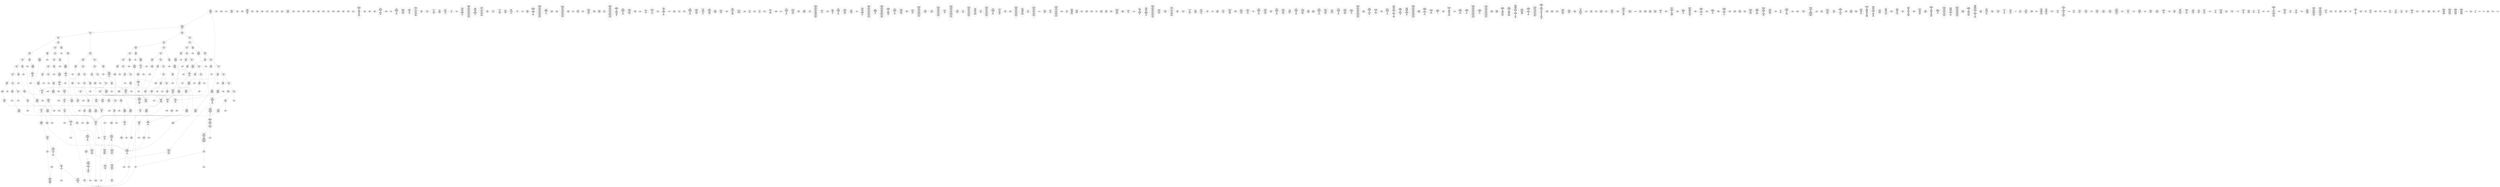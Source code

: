 /* Generated by GvGen v.1.0 (https://www.github.com/stricaud/gvgen) */

digraph G {
compound=true;
   node1 [label="[anywhere]"];
   node2 [label="# 0x0
PUSHX Data
PUSHX Data
MSTORE
PUSHX LogicData
CALLDATASIZE
LT
PUSHX Data
JUMPI
"];
   node3 [label="# 0xd
PUSHX Data
CALLDATALOAD
PUSHX BitData
SHR
PUSHX LogicData
GT
PUSHX Data
JUMPI
"];
   node4 [label="# 0x1e
PUSHX LogicData
GT
PUSHX Data
JUMPI
"];
   node5 [label="# 0x29
PUSHX LogicData
GT
PUSHX Data
JUMPI
"];
   node6 [label="# 0x34
PUSHX LogicData
EQ
PUSHX Data
JUMPI
"];
   node7 [label="# 0x3f
PUSHX LogicData
EQ
PUSHX Data
JUMPI
"];
   node8 [label="# 0x4a
PUSHX LogicData
EQ
PUSHX Data
JUMPI
"];
   node9 [label="# 0x55
PUSHX LogicData
EQ
PUSHX Data
JUMPI
"];
   node10 [label="# 0x60
PUSHX LogicData
EQ
PUSHX Data
JUMPI
"];
   node11 [label="# 0x6b
PUSHX LogicData
EQ
PUSHX Data
JUMPI
"];
   node12 [label="# 0x76
PUSHX Data
REVERT
"];
   node13 [label="# 0x7a
JUMPDEST
PUSHX LogicData
EQ
PUSHX Data
JUMPI
"];
   node14 [label="# 0x86
PUSHX LogicData
EQ
PUSHX Data
JUMPI
"];
   node15 [label="# 0x91
PUSHX LogicData
EQ
PUSHX Data
JUMPI
"];
   node16 [label="# 0x9c
PUSHX LogicData
EQ
PUSHX Data
JUMPI
"];
   node17 [label="# 0xa7
PUSHX LogicData
EQ
PUSHX Data
JUMPI
"];
   node18 [label="# 0xb2
PUSHX LogicData
EQ
PUSHX Data
JUMPI
"];
   node19 [label="# 0xbd
PUSHX Data
REVERT
"];
   node20 [label="# 0xc1
JUMPDEST
PUSHX LogicData
GT
PUSHX Data
JUMPI
"];
   node21 [label="# 0xcd
PUSHX LogicData
EQ
PUSHX Data
JUMPI
"];
   node22 [label="# 0xd8
PUSHX LogicData
EQ
PUSHX Data
JUMPI
"];
   node23 [label="# 0xe3
PUSHX LogicData
EQ
PUSHX Data
JUMPI
"];
   node24 [label="# 0xee
PUSHX LogicData
EQ
PUSHX Data
JUMPI
"];
   node25 [label="# 0xf9
PUSHX LogicData
EQ
PUSHX Data
JUMPI
"];
   node26 [label="# 0x104
PUSHX LogicData
EQ
PUSHX Data
JUMPI
"];
   node27 [label="# 0x10f
PUSHX Data
REVERT
"];
   node28 [label="# 0x113
JUMPDEST
PUSHX LogicData
EQ
PUSHX Data
JUMPI
"];
   node29 [label="# 0x11f
PUSHX LogicData
EQ
PUSHX Data
JUMPI
"];
   node30 [label="# 0x12a
PUSHX LogicData
EQ
PUSHX Data
JUMPI
"];
   node31 [label="# 0x135
PUSHX LogicData
EQ
PUSHX Data
JUMPI
"];
   node32 [label="# 0x140
PUSHX LogicData
EQ
PUSHX Data
JUMPI
"];
   node33 [label="# 0x14b
PUSHX Data
REVERT
"];
   node34 [label="# 0x14f
JUMPDEST
PUSHX LogicData
GT
PUSHX Data
JUMPI
"];
   node35 [label="# 0x15b
PUSHX LogicData
GT
PUSHX Data
JUMPI
"];
   node36 [label="# 0x166
PUSHX LogicData
EQ
PUSHX Data
JUMPI
"];
   node37 [label="# 0x171
PUSHX LogicData
EQ
PUSHX Data
JUMPI
"];
   node38 [label="# 0x17c
PUSHX LogicData
EQ
PUSHX Data
JUMPI
"];
   node39 [label="# 0x187
PUSHX LogicData
EQ
PUSHX Data
JUMPI
"];
   node40 [label="# 0x192
PUSHX LogicData
EQ
PUSHX Data
JUMPI
"];
   node41 [label="# 0x19d
PUSHX LogicData
EQ
PUSHX Data
JUMPI
"];
   node42 [label="# 0x1a8
PUSHX Data
REVERT
"];
   node43 [label="# 0x1ac
JUMPDEST
PUSHX LogicData
EQ
PUSHX Data
JUMPI
"];
   node44 [label="# 0x1b8
PUSHX LogicData
EQ
PUSHX Data
JUMPI
"];
   node45 [label="# 0x1c3
PUSHX LogicData
EQ
PUSHX Data
JUMPI
"];
   node46 [label="# 0x1ce
PUSHX LogicData
EQ
PUSHX Data
JUMPI
"];
   node47 [label="# 0x1d9
PUSHX LogicData
EQ
PUSHX Data
JUMPI
"];
   node48 [label="# 0x1e4
PUSHX LogicData
EQ
PUSHX Data
JUMPI
"];
   node49 [label="# 0x1ef
PUSHX Data
REVERT
"];
   node50 [label="# 0x1f3
JUMPDEST
PUSHX LogicData
GT
PUSHX Data
JUMPI
"];
   node51 [label="# 0x1ff
PUSHX LogicData
EQ
PUSHX Data
JUMPI
"];
   node52 [label="# 0x20a
PUSHX LogicData
EQ
PUSHX Data
JUMPI
"];
   node53 [label="# 0x215
PUSHX LogicData
EQ
PUSHX Data
JUMPI
"];
   node54 [label="# 0x220
PUSHX LogicData
EQ
PUSHX Data
JUMPI
"];
   node55 [label="# 0x22b
PUSHX LogicData
EQ
PUSHX Data
JUMPI
"];
   node56 [label="# 0x236
PUSHX LogicData
EQ
PUSHX Data
JUMPI
"];
   node57 [label="# 0x241
PUSHX Data
REVERT
"];
   node58 [label="# 0x245
JUMPDEST
PUSHX LogicData
EQ
PUSHX Data
JUMPI
"];
   node59 [label="# 0x251
PUSHX LogicData
EQ
PUSHX Data
JUMPI
"];
   node60 [label="# 0x25c
PUSHX LogicData
EQ
PUSHX Data
JUMPI
"];
   node61 [label="# 0x267
PUSHX LogicData
EQ
PUSHX Data
JUMPI
"];
   node62 [label="# 0x272
PUSHX LogicData
EQ
PUSHX Data
JUMPI
"];
   node63 [label="# 0x27d
JUMPDEST
PUSHX Data
REVERT
"];
   node64 [label="# 0x282
JUMPDEST
CALLVALUE
ISZERO
PUSHX Data
JUMPI
"];
   node65 [label="# 0x28a
PUSHX Data
REVERT
"];
   node66 [label="# 0x28e
JUMPDEST
PUSHX Data
PUSHX Data
CALLDATASIZE
PUSHX Data
PUSHX Data
JUMP
"];
   node67 [label="# 0x29d
JUMPDEST
PUSHX Data
JUMP
"];
   node68 [label="# 0x2a2
JUMPDEST
PUSHX MemData
MLOAD
ISZERO
ISZERO
MSTORE
PUSHX ArithData
ADD
"];
   node69 [label="# 0x2ae
JUMPDEST
PUSHX MemData
MLOAD
SUB
RETURN
"];
   node70 [label="# 0x2b7
JUMPDEST
CALLVALUE
ISZERO
PUSHX Data
JUMPI
"];
   node71 [label="# 0x2bf
PUSHX Data
REVERT
"];
   node72 [label="# 0x2c3
JUMPDEST
PUSHX Data
PUSHX Data
CALLDATASIZE
PUSHX Data
PUSHX Data
JUMP
"];
   node73 [label="# 0x2d2
JUMPDEST
PUSHX Data
JUMP
"];
   node74 [label="# 0x2d7
JUMPDEST
STOP
"];
   node75 [label="# 0x2d9
JUMPDEST
CALLVALUE
ISZERO
PUSHX Data
JUMPI
"];
   node76 [label="# 0x2e1
PUSHX Data
REVERT
"];
   node77 [label="# 0x2e5
JUMPDEST
PUSHX Data
PUSHX Data
JUMP
"];
   node78 [label="# 0x2ee
JUMPDEST
PUSHX MemData
MLOAD
PUSHX Data
PUSHX Data
JUMP
"];
   node79 [label="# 0x2fb
JUMPDEST
CALLVALUE
ISZERO
PUSHX Data
JUMPI
"];
   node80 [label="# 0x303
PUSHX Data
REVERT
"];
   node81 [label="# 0x307
JUMPDEST
PUSHX Data
PUSHX Data
CALLDATASIZE
PUSHX Data
PUSHX Data
JUMP
"];
   node82 [label="# 0x316
JUMPDEST
PUSHX Data
JUMP
"];
   node83 [label="# 0x31b
JUMPDEST
PUSHX MemData
MLOAD
PUSHX ArithData
PUSHX BitData
PUSHX BitData
SHL
SUB
AND
MSTORE
PUSHX ArithData
ADD
PUSHX Data
JUMP
"];
   node84 [label="# 0x333
JUMPDEST
CALLVALUE
ISZERO
PUSHX Data
JUMPI
"];
   node85 [label="# 0x33b
PUSHX Data
REVERT
"];
   node86 [label="# 0x33f
JUMPDEST
PUSHX Data
PUSHX Data
JUMP
"];
   node87 [label="# 0x348
JUMPDEST
CALLVALUE
ISZERO
PUSHX Data
JUMPI
"];
   node88 [label="# 0x350
PUSHX Data
REVERT
"];
   node89 [label="# 0x354
JUMPDEST
PUSHX Data
PUSHX Data
CALLDATASIZE
PUSHX Data
PUSHX Data
JUMP
"];
   node90 [label="# 0x363
JUMPDEST
PUSHX Data
JUMP
"];
   node91 [label="# 0x368
JUMPDEST
CALLVALUE
ISZERO
PUSHX Data
JUMPI
"];
   node92 [label="# 0x370
PUSHX Data
REVERT
"];
   node93 [label="# 0x374
JUMPDEST
PUSHX Data
PUSHX StorData
SLOAD
JUMP
"];
   node94 [label="# 0x37e
JUMPDEST
PUSHX MemData
MLOAD
MSTORE
PUSHX ArithData
ADD
PUSHX Data
JUMP
"];
   node95 [label="# 0x38c
JUMPDEST
CALLVALUE
ISZERO
PUSHX Data
JUMPI
"];
   node96 [label="# 0x394
PUSHX Data
REVERT
"];
   node97 [label="# 0x398
JUMPDEST
PUSHX StorData
SLOAD
PUSHX Data
JUMP
"];
   node98 [label="# 0x3a1
JUMPDEST
CALLVALUE
ISZERO
PUSHX Data
JUMPI
"];
   node99 [label="# 0x3a9
PUSHX Data
REVERT
"];
   node100 [label="# 0x3ad
JUMPDEST
PUSHX Data
PUSHX Data
CALLDATASIZE
PUSHX Data
PUSHX Data
JUMP
"];
   node101 [label="# 0x3bc
JUMPDEST
PUSHX Data
PUSHX Data
MSTORE
PUSHX Data
MSTORE
PUSHX Data
SHA3
SLOAD
JUMP
"];
   node102 [label="# 0x3ce
JUMPDEST
CALLVALUE
ISZERO
PUSHX Data
JUMPI
"];
   node103 [label="# 0x3d6
PUSHX Data
REVERT
"];
   node104 [label="# 0x3da
JUMPDEST
PUSHX Data
PUSHX StorData
SLOAD
JUMP
"];
   node105 [label="# 0x3e4
JUMPDEST
CALLVALUE
ISZERO
PUSHX Data
JUMPI
"];
   node106 [label="# 0x3ec
PUSHX Data
REVERT
"];
   node107 [label="# 0x3f0
JUMPDEST
PUSHX Data
PUSHX Data
CALLDATASIZE
PUSHX Data
PUSHX Data
JUMP
"];
   node108 [label="# 0x3ff
JUMPDEST
PUSHX Data
JUMP
"];
   node109 [label="# 0x404
JUMPDEST
CALLVALUE
ISZERO
PUSHX Data
JUMPI
"];
   node110 [label="# 0x40c
PUSHX Data
REVERT
"];
   node111 [label="# 0x410
JUMPDEST
PUSHX Data
PUSHX Data
CALLDATASIZE
PUSHX Data
PUSHX Data
JUMP
"];
   node112 [label="# 0x41f
JUMPDEST
PUSHX Data
JUMP
"];
   node113 [label="# 0x424
JUMPDEST
CALLVALUE
ISZERO
PUSHX Data
JUMPI
"];
   node114 [label="# 0x42c
PUSHX Data
REVERT
"];
   node115 [label="# 0x430
JUMPDEST
PUSHX Data
PUSHX Data
CALLDATASIZE
PUSHX Data
PUSHX Data
JUMP
"];
   node116 [label="# 0x43f
JUMPDEST
PUSHX Data
JUMP
"];
   node117 [label="# 0x444
JUMPDEST
CALLVALUE
ISZERO
PUSHX Data
JUMPI
"];
   node118 [label="# 0x44c
PUSHX Data
REVERT
"];
   node119 [label="# 0x450
JUMPDEST
PUSHX Data
PUSHX Data
CALLDATASIZE
PUSHX Data
PUSHX Data
JUMP
"];
   node120 [label="# 0x45f
JUMPDEST
PUSHX Data
JUMP
"];
   node121 [label="# 0x464
JUMPDEST
CALLVALUE
ISZERO
PUSHX Data
JUMPI
"];
   node122 [label="# 0x46c
PUSHX Data
REVERT
"];
   node123 [label="# 0x470
JUMPDEST
PUSHX Data
PUSHX Data
CALLDATASIZE
PUSHX Data
PUSHX Data
JUMP
"];
   node124 [label="# 0x47f
JUMPDEST
PUSHX Data
JUMP
"];
   node125 [label="# 0x484
JUMPDEST
PUSHX Data
PUSHX Data
JUMP
"];
   node126 [label="# 0x48c
JUMPDEST
CALLVALUE
ISZERO
PUSHX Data
JUMPI
"];
   node127 [label="# 0x494
PUSHX Data
REVERT
"];
   node128 [label="# 0x498
JUMPDEST
PUSHX Data
PUSHX Data
CALLDATASIZE
PUSHX Data
PUSHX Data
JUMP
"];
   node129 [label="# 0x4a7
JUMPDEST
PUSHX Data
JUMP
"];
   node130 [label="# 0x4ac
JUMPDEST
CALLVALUE
ISZERO
PUSHX Data
JUMPI
"];
   node131 [label="# 0x4b4
PUSHX Data
REVERT
"];
   node132 [label="# 0x4b8
JUMPDEST
PUSHX Data
PUSHX Data
CALLDATASIZE
PUSHX Data
PUSHX Data
JUMP
"];
   node133 [label="# 0x4c7
JUMPDEST
PUSHX Data
JUMP
"];
   node134 [label="# 0x4cc
JUMPDEST
PUSHX MemData
MLOAD
PUSHX Data
PUSHX Data
JUMP
"];
   node135 [label="# 0x4d9
JUMPDEST
CALLVALUE
ISZERO
PUSHX Data
JUMPI
"];
   node136 [label="# 0x4e1
PUSHX Data
REVERT
"];
   node137 [label="# 0x4e5
JUMPDEST
PUSHX Data
PUSHX Data
CALLDATASIZE
PUSHX Data
PUSHX Data
JUMP
"];
   node138 [label="# 0x4f4
JUMPDEST
PUSHX Data
JUMP
"];
   node139 [label="# 0x4f9
JUMPDEST
CALLVALUE
ISZERO
PUSHX Data
JUMPI
"];
   node140 [label="# 0x501
PUSHX Data
REVERT
"];
   node141 [label="# 0x505
JUMPDEST
PUSHX Data
PUSHX Data
CALLDATASIZE
PUSHX Data
PUSHX Data
JUMP
"];
   node142 [label="# 0x514
JUMPDEST
PUSHX Data
JUMP
"];
   node143 [label="# 0x519
JUMPDEST
CALLVALUE
ISZERO
PUSHX Data
JUMPI
"];
   node144 [label="# 0x521
PUSHX Data
REVERT
"];
   node145 [label="# 0x525
JUMPDEST
PUSHX StorData
SLOAD
PUSHX Data
PUSHX Data
DIV
PUSHX BitData
AND
JUMP
"];
   node146 [label="# 0x538
JUMPDEST
CALLVALUE
ISZERO
PUSHX Data
JUMPI
"];
   node147 [label="# 0x540
PUSHX Data
REVERT
"];
   node148 [label="# 0x544
JUMPDEST
PUSHX Data
PUSHX Data
CALLDATASIZE
PUSHX Data
PUSHX Data
JUMP
"];
   node149 [label="# 0x553
JUMPDEST
PUSHX Data
JUMP
"];
   node150 [label="# 0x558
JUMPDEST
CALLVALUE
ISZERO
PUSHX Data
JUMPI
"];
   node151 [label="# 0x560
PUSHX Data
REVERT
"];
   node152 [label="# 0x564
JUMPDEST
PUSHX StorData
SLOAD
PUSHX Data
PUSHX BitData
AND
JUMP
"];
   node153 [label="# 0x572
JUMPDEST
CALLVALUE
ISZERO
PUSHX Data
JUMPI
"];
   node154 [label="# 0x57a
PUSHX Data
REVERT
"];
   node155 [label="# 0x57e
JUMPDEST
PUSHX Data
PUSHX Data
CALLDATASIZE
PUSHX Data
PUSHX Data
JUMP
"];
   node156 [label="# 0x58d
JUMPDEST
PUSHX Data
JUMP
"];
   node157 [label="# 0x592
JUMPDEST
CALLVALUE
ISZERO
PUSHX Data
JUMPI
"];
   node158 [label="# 0x59a
PUSHX Data
REVERT
"];
   node159 [label="# 0x59e
JUMPDEST
PUSHX Data
PUSHX Data
JUMP
"];
   node160 [label="# 0x5a7
JUMPDEST
CALLVALUE
ISZERO
PUSHX Data
JUMPI
"];
   node161 [label="# 0x5af
PUSHX Data
REVERT
"];
   node162 [label="# 0x5b3
JUMPDEST
PUSHX Data
PUSHX Data
CALLDATASIZE
PUSHX Data
PUSHX Data
JUMP
"];
   node163 [label="# 0x5c2
JUMPDEST
PUSHX Data
JUMP
"];
   node164 [label="# 0x5c7
JUMPDEST
CALLVALUE
ISZERO
PUSHX Data
JUMPI
"];
   node165 [label="# 0x5cf
PUSHX Data
REVERT
"];
   node166 [label="# 0x5d3
JUMPDEST
PUSHX Data
PUSHX Data
JUMP
"];
   node167 [label="# 0x5dc
JUMPDEST
CALLVALUE
ISZERO
PUSHX Data
JUMPI
"];
   node168 [label="# 0x5e4
PUSHX Data
REVERT
"];
   node169 [label="# 0x5e8
JUMPDEST
PUSHX Data
PUSHX Data
CALLDATASIZE
PUSHX Data
PUSHX Data
JUMP
"];
   node170 [label="# 0x5f7
JUMPDEST
PUSHX Data
JUMP
"];
   node171 [label="# 0x5fc
JUMPDEST
CALLVALUE
ISZERO
PUSHX Data
JUMPI
"];
   node172 [label="# 0x604
PUSHX Data
REVERT
"];
   node173 [label="# 0x608
JUMPDEST
PUSHX StorData
SLOAD
PUSHX ArithData
PUSHX BitData
PUSHX BitData
SHL
SUB
AND
PUSHX Data
JUMP
"];
   node174 [label="# 0x61a
JUMPDEST
CALLVALUE
ISZERO
PUSHX Data
JUMPI
"];
   node175 [label="# 0x622
PUSHX Data
REVERT
"];
   node176 [label="# 0x626
JUMPDEST
PUSHX Data
PUSHX Data
JUMP
"];
   node177 [label="# 0x62f
JUMPDEST
CALLVALUE
ISZERO
PUSHX Data
JUMPI
"];
   node178 [label="# 0x637
PUSHX Data
REVERT
"];
   node179 [label="# 0x63b
JUMPDEST
PUSHX StorData
SLOAD
PUSHX Data
PUSHX Data
DIV
PUSHX BitData
AND
JUMP
"];
   node180 [label="# 0x64f
JUMPDEST
PUSHX Data
PUSHX Data
CALLDATASIZE
PUSHX Data
PUSHX Data
JUMP
"];
   node181 [label="# 0x65d
JUMPDEST
PUSHX Data
JUMP
"];
   node182 [label="# 0x662
JUMPDEST
CALLVALUE
ISZERO
PUSHX Data
JUMPI
"];
   node183 [label="# 0x66a
PUSHX Data
REVERT
"];
   node184 [label="# 0x66e
JUMPDEST
PUSHX Data
PUSHX Data
CALLDATASIZE
PUSHX Data
PUSHX Data
JUMP
"];
   node185 [label="# 0x67d
JUMPDEST
PUSHX Data
JUMP
"];
   node186 [label="# 0x682
JUMPDEST
CALLVALUE
ISZERO
PUSHX Data
JUMPI
"];
   node187 [label="# 0x68a
PUSHX Data
REVERT
"];
   node188 [label="# 0x68e
JUMPDEST
PUSHX Data
PUSHX Data
JUMP
"];
   node189 [label="# 0x697
JUMPDEST
CALLVALUE
ISZERO
PUSHX Data
JUMPI
"];
   node190 [label="# 0x69f
PUSHX Data
REVERT
"];
   node191 [label="# 0x6a3
JUMPDEST
PUSHX Data
PUSHX Data
CALLDATASIZE
PUSHX Data
PUSHX Data
JUMP
"];
   node192 [label="# 0x6b2
JUMPDEST
PUSHX Data
JUMP
"];
   node193 [label="# 0x6b7
JUMPDEST
CALLVALUE
ISZERO
PUSHX Data
JUMPI
"];
   node194 [label="# 0x6bf
PUSHX Data
REVERT
"];
   node195 [label="# 0x6c3
JUMPDEST
PUSHX Data
PUSHX Data
CALLDATASIZE
PUSHX Data
PUSHX Data
JUMP
"];
   node196 [label="# 0x6d2
JUMPDEST
PUSHX Data
JUMP
"];
   node197 [label="# 0x6d7
JUMPDEST
CALLVALUE
ISZERO
PUSHX Data
JUMPI
"];
   node198 [label="# 0x6df
PUSHX Data
REVERT
"];
   node199 [label="# 0x6e3
JUMPDEST
PUSHX Data
PUSHX StorData
SLOAD
JUMP
"];
   node200 [label="# 0x6ed
JUMPDEST
CALLVALUE
ISZERO
PUSHX Data
JUMPI
"];
   node201 [label="# 0x6f5
PUSHX Data
REVERT
"];
   node202 [label="# 0x6f9
JUMPDEST
PUSHX Data
PUSHX Data
JUMP
"];
   node203 [label="# 0x702
JUMPDEST
CALLVALUE
ISZERO
PUSHX Data
JUMPI
"];
   node204 [label="# 0x70a
PUSHX Data
REVERT
"];
   node205 [label="# 0x70e
JUMPDEST
PUSHX Data
PUSHX Data
CALLDATASIZE
PUSHX Data
PUSHX Data
JUMP
"];
   node206 [label="# 0x71d
JUMPDEST
PUSHX Data
JUMP
"];
   node207 [label="# 0x722
JUMPDEST
CALLVALUE
ISZERO
PUSHX Data
JUMPI
"];
   node208 [label="# 0x72a
PUSHX Data
REVERT
"];
   node209 [label="# 0x72e
JUMPDEST
PUSHX Data
PUSHX Data
CALLDATASIZE
PUSHX Data
PUSHX Data
JUMP
"];
   node210 [label="# 0x73d
JUMPDEST
PUSHX Data
JUMP
"];
   node211 [label="# 0x742
JUMPDEST
CALLVALUE
ISZERO
PUSHX Data
JUMPI
"];
   node212 [label="# 0x74a
PUSHX Data
REVERT
"];
   node213 [label="# 0x74e
JUMPDEST
PUSHX Data
PUSHX StorData
SLOAD
JUMP
"];
   node214 [label="# 0x758
JUMPDEST
CALLVALUE
ISZERO
PUSHX Data
JUMPI
"];
   node215 [label="# 0x760
PUSHX Data
REVERT
"];
   node216 [label="# 0x764
JUMPDEST
PUSHX Data
PUSHX Data
CALLDATASIZE
PUSHX Data
PUSHX Data
JUMP
"];
   node217 [label="# 0x773
JUMPDEST
PUSHX Data
JUMP
"];
   node218 [label="# 0x778
JUMPDEST
CALLVALUE
ISZERO
PUSHX Data
JUMPI
"];
   node219 [label="# 0x780
PUSHX Data
REVERT
"];
   node220 [label="# 0x784
JUMPDEST
PUSHX Data
PUSHX Data
CALLDATASIZE
PUSHX Data
PUSHX Data
JUMP
"];
   node221 [label="# 0x793
JUMPDEST
PUSHX ArithData
PUSHX BitData
PUSHX BitData
SHL
SUB
AND
PUSHX Data
MSTORE
PUSHX Data
PUSHX Data
MSTORE
PUSHX Data
SHA3
AND
MSTORE
MSTORE
SHA3
SLOAD
PUSHX BitData
AND
JUMP
"];
   node222 [label="# 0x7c1
JUMPDEST
CALLVALUE
ISZERO
PUSHX Data
JUMPI
"];
   node223 [label="# 0x7c9
PUSHX Data
REVERT
"];
   node224 [label="# 0x7cd
JUMPDEST
PUSHX Data
PUSHX Data
CALLDATASIZE
PUSHX Data
PUSHX Data
JUMP
"];
   node225 [label="# 0x7dc
JUMPDEST
PUSHX Data
JUMP
"];
   node226 [label="# 0x7e1
JUMPDEST
CALLVALUE
ISZERO
PUSHX Data
JUMPI
"];
   node227 [label="# 0x7e9
PUSHX Data
REVERT
"];
   node228 [label="# 0x7ed
JUMPDEST
PUSHX Data
PUSHX Data
CALLDATASIZE
PUSHX Data
PUSHX Data
JUMP
"];
   node229 [label="# 0x7fc
JUMPDEST
PUSHX Data
JUMP
"];
   node230 [label="# 0x801
JUMPDEST
CALLVALUE
ISZERO
PUSHX Data
JUMPI
"];
   node231 [label="# 0x809
PUSHX Data
REVERT
"];
   node232 [label="# 0x80d
JUMPDEST
PUSHX Data
PUSHX Data
CALLDATASIZE
PUSHX Data
PUSHX Data
JUMP
"];
   node233 [label="# 0x81c
JUMPDEST
PUSHX Data
JUMP
"];
   node234 [label="# 0x821
JUMPDEST
PUSHX Data
PUSHX ArithData
PUSHX BitData
PUSHX BitData
SHL
SUB
NOT
AND
PUSHX BitData
PUSHX BitData
SHL
EQ
PUSHX Data
JUMPI
"];
   node235 [label="# 0x83d
PUSHX Data
PUSHX Data
JUMP
"];
   node236 [label="# 0x846
JUMPDEST
JUMP
"];
   node237 [label="# 0x84c
JUMPDEST
PUSHX StorData
SLOAD
PUSHX ArithData
PUSHX BitData
PUSHX BitData
SHL
SUB
AND
CALLER
EQ
PUSHX Data
JUMPI
"];
   node238 [label="# 0x85f
PUSHX MemData
MLOAD
PUSHX BitData
PUSHX BitData
SHL
MSTORE
PUSHX ArithData
ADD
PUSHX Data
PUSHX Data
JUMP
"];
   node239 [label="# 0x876
JUMPDEST
PUSHX MemData
MLOAD
SUB
REVERT
"];
   node240 [label="# 0x87f
JUMPDEST
PUSHX StorData
SLOAD
PUSHX BitData
NOT
AND
ISZERO
ISZERO
OR
SSTORE
JUMP
"];
   node241 [label="# 0x892
JUMPDEST
PUSHX Data
PUSHX StorData
SLOAD
PUSHX Data
PUSHX Data
JUMP
"];
   node242 [label="# 0x8a1
JUMPDEST
PUSHX ArithData
ADD
PUSHX ArithData
DIV
MUL
PUSHX ArithData
ADD
PUSHX MemData
MLOAD
ADD
PUSHX Data
MSTORE
MSTORE
PUSHX ArithData
ADD
SLOAD
PUSHX Data
PUSHX Data
JUMP
"];
   node243 [label="# 0x8cd
JUMPDEST
ISZERO
PUSHX Data
JUMPI
"];
   node244 [label="# 0x8d4
PUSHX LogicData
LT
PUSHX Data
JUMPI
"];
   node245 [label="# 0x8dc
PUSHX ArithData
SLOAD
DIV
MUL
MSTORE
PUSHX ArithData
ADD
PUSHX Data
JUMP
"];
   node246 [label="# 0x8ef
JUMPDEST
ADD
PUSHX Data
MSTORE
PUSHX Data
PUSHX Data
SHA3
"];
   node247 [label="# 0x8fd
JUMPDEST
SLOAD
MSTORE
PUSHX ArithData
ADD
PUSHX ArithData
ADD
GT
PUSHX Data
JUMPI
"];
   node248 [label="# 0x911
SUB
PUSHX BitData
AND
ADD
"];
   node249 [label="# 0x91a
JUMPDEST
JUMP
"];
   node250 [label="# 0x924
JUMPDEST
PUSHX Data
MSTORE
PUSHX Data
PUSHX Data
MSTORE
PUSHX Data
SHA3
SLOAD
PUSHX ArithData
PUSHX BitData
PUSHX BitData
SHL
SUB
AND
PUSHX Data
JUMPI
"];
   node251 [label="# 0x941
PUSHX MemData
MLOAD
PUSHX BitData
PUSHX BitData
SHL
MSTORE
PUSHX Data
PUSHX ArithData
ADD
MSTORE
PUSHX Data
PUSHX ArithData
ADD
MSTORE
PUSHX Data
PUSHX ArithData
ADD
MSTORE
PUSHX BitData
PUSHX BitData
SHL
PUSHX ArithData
ADD
MSTORE
PUSHX ArithData
ADD
PUSHX Data
JUMP
"];
   node252 [label="# 0x99d
JUMPDEST
PUSHX Data
MSTORE
PUSHX Data
PUSHX Data
MSTORE
PUSHX Data
SHA3
SLOAD
PUSHX ArithData
PUSHX BitData
PUSHX BitData
SHL
SUB
AND
JUMP
"];
   node253 [label="# 0x9b9
JUMPDEST
PUSHX StorData
SLOAD
PUSHX Data
PUSHX Data
JUMP
"];
   node254 [label="# 0x9c6
JUMPDEST
PUSHX ArithData
ADD
PUSHX ArithData
DIV
MUL
PUSHX ArithData
ADD
PUSHX MemData
MLOAD
ADD
PUSHX Data
MSTORE
MSTORE
PUSHX ArithData
ADD
SLOAD
PUSHX Data
PUSHX Data
JUMP
"];
   node255 [label="# 0x9f2
JUMPDEST
ISZERO
PUSHX Data
JUMPI
"];
   node256 [label="# 0x9f9
PUSHX LogicData
LT
PUSHX Data
JUMPI
"];
   node257 [label="# 0xa01
PUSHX ArithData
SLOAD
DIV
MUL
MSTORE
PUSHX ArithData
ADD
PUSHX Data
JUMP
"];
   node258 [label="# 0xa14
JUMPDEST
ADD
PUSHX Data
MSTORE
PUSHX Data
PUSHX Data
SHA3
"];
   node259 [label="# 0xa22
JUMPDEST
SLOAD
MSTORE
PUSHX ArithData
ADD
PUSHX ArithData
ADD
GT
PUSHX Data
JUMPI
"];
   node260 [label="# 0xa36
SUB
PUSHX BitData
AND
ADD
"];
   node261 [label="# 0xa3f
JUMPDEST
JUMP
"];
   node262 [label="# 0xa47
JUMPDEST
PUSHX Data
PUSHX Data
PUSHX Data
JUMP
"];
   node263 [label="# 0xa52
JUMPDEST
PUSHX ArithData
PUSHX BitData
PUSHX BitData
SHL
SUB
AND
PUSHX ArithData
PUSHX BitData
PUSHX BitData
SHL
SUB
AND
EQ
ISZERO
PUSHX Data
JUMPI
"];
   node264 [label="# 0xa6f
PUSHX MemData
MLOAD
PUSHX BitData
PUSHX BitData
SHL
MSTORE
PUSHX Data
PUSHX ArithData
ADD
MSTORE
PUSHX Data
PUSHX ArithData
ADD
MSTORE
PUSHX Data
PUSHX ArithData
ADD
MSTORE
PUSHX BitData
PUSHX BitData
SHL
PUSHX ArithData
ADD
MSTORE
PUSHX ArithData
ADD
PUSHX Data
JUMP
"];
   node265 [label="# 0xac0
JUMPDEST
CALLER
PUSHX ArithData
PUSHX BitData
PUSHX BitData
SHL
SUB
AND
EQ
PUSHX Data
JUMPI
"];
   node266 [label="# 0xad2
PUSHX Data
CALLER
PUSHX Data
JUMP
"];
   node267 [label="# 0xadc
JUMPDEST
PUSHX Data
JUMPI
"];
   node268 [label="# 0xae1
PUSHX MemData
MLOAD
PUSHX BitData
PUSHX BitData
SHL
MSTORE
PUSHX Data
PUSHX ArithData
ADD
MSTORE
PUSHX Data
PUSHX ArithData
ADD
MSTORE
PUSHX Data
PUSHX ArithData
ADD
MSTORE
PUSHX Data
PUSHX ArithData
ADD
MSTORE
PUSHX ArithData
ADD
PUSHX Data
JUMP
"];
   node269 [label="# 0xb4e
JUMPDEST
PUSHX Data
PUSHX Data
JUMP
"];
   node270 [label="# 0xb58
JUMPDEST
JUMP
"];
   node271 [label="# 0xb5d
JUMPDEST
PUSHX Data
CALLER
PUSHX Data
JUMP
"];
   node272 [label="# 0xb67
JUMPDEST
PUSHX Data
JUMPI
"];
   node273 [label="# 0xb6c
PUSHX MemData
MLOAD
PUSHX BitData
PUSHX BitData
SHL
MSTORE
PUSHX ArithData
ADD
PUSHX Data
PUSHX Data
JUMP
"];
   node274 [label="# 0xb83
JUMPDEST
PUSHX Data
PUSHX Data
JUMP
"];
   node275 [label="# 0xb8e
JUMPDEST
PUSHX Data
PUSHX Data
PUSHX Data
JUMP
"];
   node276 [label="# 0xb99
JUMPDEST
LT
PUSHX Data
JUMPI
"];
   node277 [label="# 0xba0
PUSHX MemData
MLOAD
PUSHX BitData
PUSHX BitData
SHL
MSTORE
PUSHX Data
PUSHX ArithData
ADD
MSTORE
PUSHX Data
PUSHX ArithData
ADD
MSTORE
PUSHX Data
PUSHX ArithData
ADD
MSTORE
PUSHX BitData
PUSHX BitData
SHL
PUSHX ArithData
ADD
MSTORE
PUSHX ArithData
ADD
PUSHX Data
JUMP
"];
   node278 [label="# 0xbfb
JUMPDEST
PUSHX ArithData
PUSHX BitData
PUSHX BitData
SHL
SUB
AND
PUSHX Data
MSTORE
PUSHX Data
PUSHX Data
MSTORE
PUSHX Data
SHA3
MSTORE
MSTORE
SHA3
SLOAD
JUMP
"];
   node279 [label="# 0xc24
JUMPDEST
PUSHX StorData
SLOAD
PUSHX ArithData
PUSHX BitData
PUSHX BitData
SHL
SUB
AND
CALLER
EQ
PUSHX Data
JUMPI
"];
   node280 [label="# 0xc37
PUSHX MemData
MLOAD
PUSHX BitData
PUSHX BitData
SHL
MSTORE
PUSHX ArithData
ADD
PUSHX Data
PUSHX Data
JUMP
"];
   node281 [label="# 0xc4e
JUMPDEST
PUSHX Data
SSTORE
JUMP
"];
   node282 [label="# 0xc53
JUMPDEST
PUSHX Data
"];
   node283 [label="# 0xc57
JUMPDEST
PUSHX StorData
SLOAD
LT
ISZERO
PUSHX Data
JUMPI
"];
   node284 [label="# 0xc62
PUSHX ArithData
PUSHX BitData
PUSHX BitData
SHL
SUB
AND
PUSHX StorData
SLOAD
LT
PUSHX Data
JUMPI
"];
   node285 [label="# 0xc77
PUSHX Data
PUSHX Data
JUMP
"];
   node286 [label="# 0xc7e
JUMPDEST
PUSHX Data
MSTORE
PUSHX Data
SHA3
ADD
SLOAD
PUSHX ArithData
PUSHX BitData
PUSHX BitData
SHL
SUB
AND
EQ
ISZERO
PUSHX Data
JUMPI
"];
   node287 [label="# 0xc9a
PUSHX Data
JUMP
"];
   node288 [label="# 0xca2
JUMPDEST
PUSHX Data
PUSHX Data
JUMP
"];
   node289 [label="# 0xcac
JUMPDEST
PUSHX Data
JUMP
"];
   node290 [label="# 0xcb4
JUMPDEST
PUSHX Data
JUMP
"];
   node291 [label="# 0xcbd
JUMPDEST
PUSHX StorData
SLOAD
PUSHX ArithData
PUSHX BitData
PUSHX BitData
SHL
SUB
AND
CALLER
EQ
PUSHX Data
JUMPI
"];
   node292 [label="# 0xcd0
PUSHX MemData
MLOAD
PUSHX BitData
PUSHX BitData
SHL
MSTORE
PUSHX ArithData
ADD
PUSHX Data
PUSHX Data
JUMP
"];
   node293 [label="# 0xce7
JUMPDEST
PUSHX StorData
SLOAD
ISZERO
ISZERO
PUSHX ArithData
MUL
PUSHX BitData
NOT
AND
OR
SSTORE
JUMP
"];
   node294 [label="# 0xd03
JUMPDEST
PUSHX StorData
SLOAD
PUSHX ArithData
PUSHX BitData
PUSHX BitData
SHL
SUB
AND
CALLER
EQ
PUSHX Data
JUMPI
"];
   node295 [label="# 0xd16
PUSHX MemData
MLOAD
PUSHX BitData
PUSHX BitData
SHL
MSTORE
PUSHX ArithData
ADD
PUSHX Data
PUSHX Data
JUMP
"];
   node296 [label="# 0xd2d
JUMPDEST
PUSHX Data
PUSHX Data
PUSHX StorData
SLOAD
PUSHX ArithData
PUSHX BitData
PUSHX BitData
SHL
SUB
AND
JUMP
"];
   node297 [label="# 0xd41
JUMPDEST
PUSHX ArithData
PUSHX BitData
PUSHX BitData
SHL
SUB
AND
SELFBALANCE
PUSHX MemData
MLOAD
PUSHX Data
PUSHX MemData
MLOAD
SUB
GAS
CALL
RETURNDATASIZE
PUSHX LogicData
EQ
PUSHX Data
JUMPI
"];
   node298 [label="# 0xd6a
PUSHX MemData
MLOAD
PUSHX BitData
NOT
PUSHX ArithData
RETURNDATASIZE
ADD
AND
ADD
PUSHX Data
MSTORE
RETURNDATASIZE
MSTORE
RETURNDATASIZE
PUSHX Data
PUSHX ArithData
ADD
RETURNDATACOPY
PUSHX Data
JUMP
"];
   node299 [label="# 0xd8b
JUMPDEST
PUSHX Data
"];
   node300 [label="# 0xd90
JUMPDEST
PUSHX Data
JUMPI
"];
   node301 [label="# 0xd9a
PUSHX Data
REVERT
"];
   node302 [label="# 0xd9e
JUMPDEST
JUMP
"];
   node303 [label="# 0xda1
JUMPDEST
PUSHX Data
PUSHX MemData
MLOAD
PUSHX ArithData
ADD
PUSHX Data
MSTORE
PUSHX Data
MSTORE
PUSHX Data
JUMP
"];
   node304 [label="# 0xdbc
JUMPDEST
PUSHX Data
PUSHX Data
PUSHX Data
PUSHX Data
JUMP
"];
   node305 [label="# 0xdc9
JUMPDEST
PUSHX Data
PUSHX LogicData
GT
ISZERO
PUSHX Data
JUMPI
"];
   node306 [label="# 0xddf
PUSHX Data
PUSHX Data
JUMP
"];
   node307 [label="# 0xde6
JUMPDEST
PUSHX MemData
MLOAD
MSTORE
PUSHX ArithData
MUL
PUSHX ArithData
ADD
ADD
PUSHX Data
MSTORE
ISZERO
PUSHX Data
JUMPI
"];
   node308 [label="# 0xe00
PUSHX ArithData
ADD
PUSHX ArithData
MUL
CALLDATASIZE
CALLDATACOPY
ADD
"];
   node309 [label="# 0xe0f
JUMPDEST
PUSHX Data
"];
   node310 [label="# 0xe15
JUMPDEST
LT
ISZERO
PUSHX Data
JUMPI
"];
   node311 [label="# 0xe1e
PUSHX Data
PUSHX Data
JUMP
"];
   node312 [label="# 0xe27
JUMPDEST
MLOAD
LT
PUSHX Data
JUMPI
"];
   node313 [label="# 0xe32
PUSHX Data
PUSHX Data
JUMP
"];
   node314 [label="# 0xe39
JUMPDEST
PUSHX ArithData
MUL
ADD
ADD
MSTORE
PUSHX Data
PUSHX Data
JUMP
"];
   node315 [label="# 0xe4e
JUMPDEST
PUSHX Data
JUMP
"];
   node316 [label="# 0xe56
JUMPDEST
JUMP
"];
   node317 [label="# 0xe5e
JUMPDEST
PUSHX StorData
SLOAD
PUSHX ArithData
PUSHX BitData
PUSHX BitData
SHL
SUB
AND
CALLER
EQ
PUSHX Data
JUMPI
"];
   node318 [label="# 0xe71
PUSHX MemData
MLOAD
PUSHX BitData
PUSHX BitData
SHL
MSTORE
PUSHX ArithData
ADD
PUSHX Data
PUSHX Data
JUMP
"];
   node319 [label="# 0xe88
JUMPDEST
PUSHX Data
SSTORE
JUMP
"];
   node320 [label="# 0xe8d
JUMPDEST
PUSHX Data
PUSHX Data
PUSHX StorData
SLOAD
JUMP
"];
   node321 [label="# 0xe98
JUMPDEST
LT
PUSHX Data
JUMPI
"];
   node322 [label="# 0xe9f
PUSHX MemData
MLOAD
PUSHX BitData
PUSHX BitData
SHL
MSTORE
PUSHX Data
PUSHX ArithData
ADD
MSTORE
PUSHX Data
PUSHX ArithData
ADD
MSTORE
PUSHX Data
PUSHX ArithData
ADD
MSTORE
PUSHX BitData
PUSHX BitData
SHL
PUSHX ArithData
ADD
MSTORE
PUSHX ArithData
ADD
PUSHX Data
JUMP
"];
   node323 [label="# 0xefb
JUMPDEST
PUSHX StorData
SLOAD
LT
PUSHX Data
JUMPI
"];
   node324 [label="# 0xf07
PUSHX Data
PUSHX Data
JUMP
"];
   node325 [label="# 0xf0e
JUMPDEST
PUSHX Data
MSTORE
PUSHX Data
PUSHX Data
SHA3
ADD
SLOAD
JUMP
"];
   node326 [label="# 0xf20
JUMPDEST
PUSHX StorData
SLOAD
PUSHX ArithData
PUSHX BitData
PUSHX BitData
SHL
SUB
AND
CALLER
EQ
PUSHX Data
JUMPI
"];
   node327 [label="# 0xf33
PUSHX MemData
MLOAD
PUSHX BitData
PUSHX BitData
SHL
MSTORE
PUSHX ArithData
ADD
PUSHX Data
PUSHX Data
JUMP
"];
   node328 [label="# 0xf4a
JUMPDEST
MLOAD
PUSHX Data
PUSHX Data
PUSHX ArithData
ADD
PUSHX Data
JUMP
"];
   node329 [label="# 0xf5d
JUMPDEST
JUMP
"];
   node330 [label="# 0xf61
JUMPDEST
PUSHX Data
MSTORE
PUSHX Data
PUSHX Data
MSTORE
PUSHX Data
SHA3
SLOAD
PUSHX ArithData
PUSHX BitData
PUSHX BitData
SHL
SUB
AND
PUSHX Data
JUMPI
"];
   node331 [label="# 0xf7f
PUSHX MemData
MLOAD
PUSHX BitData
PUSHX BitData
SHL
MSTORE
PUSHX Data
PUSHX ArithData
ADD
MSTORE
PUSHX Data
PUSHX ArithData
ADD
MSTORE
PUSHX Data
PUSHX ArithData
ADD
MSTORE
PUSHX BitData
PUSHX BitData
SHL
PUSHX ArithData
ADD
MSTORE
PUSHX ArithData
ADD
PUSHX Data
JUMP
"];
   node332 [label="# 0xfd8
JUMPDEST
PUSHX StorData
SLOAD
PUSHX Data
PUSHX Data
JUMP
"];
   node333 [label="# 0xfe5
JUMPDEST
PUSHX Data
PUSHX ArithData
PUSHX BitData
PUSHX BitData
SHL
SUB
AND
PUSHX Data
JUMPI
"];
   node334 [label="# 0xff6
PUSHX MemData
MLOAD
PUSHX BitData
PUSHX BitData
SHL
MSTORE
PUSHX Data
PUSHX ArithData
ADD
MSTORE
PUSHX Data
PUSHX ArithData
ADD
MSTORE
PUSHX Data
PUSHX ArithData
ADD
MSTORE
PUSHX BitData
PUSHX BitData
SHL
PUSHX ArithData
ADD
MSTORE
PUSHX ArithData
ADD
PUSHX Data
JUMP
"];
   node335 [label="# 0x1050
JUMPDEST
PUSHX ArithData
PUSHX BitData
PUSHX BitData
SHL
SUB
AND
PUSHX Data
MSTORE
PUSHX Data
PUSHX Data
MSTORE
PUSHX Data
SHA3
SLOAD
JUMP
"];
   node336 [label="# 0x106c
JUMPDEST
PUSHX StorData
SLOAD
PUSHX ArithData
PUSHX BitData
PUSHX BitData
SHL
SUB
AND
CALLER
EQ
PUSHX Data
JUMPI
"];
   node337 [label="# 0x107f
PUSHX MemData
MLOAD
PUSHX BitData
PUSHX BitData
SHL
MSTORE
PUSHX ArithData
ADD
PUSHX Data
PUSHX Data
JUMP
"];
   node338 [label="# 0x1096
JUMPDEST
PUSHX Data
PUSHX Data
PUSHX Data
JUMP
"];
   node339 [label="# 0x10a0
JUMPDEST
JUMP
"];
   node340 [label="# 0x10a2
JUMPDEST
PUSHX StorData
SLOAD
PUSHX ArithData
PUSHX BitData
PUSHX BitData
SHL
SUB
AND
CALLER
EQ
PUSHX Data
JUMPI
"];
   node341 [label="# 0x10b5
PUSHX MemData
MLOAD
PUSHX BitData
PUSHX BitData
SHL
MSTORE
PUSHX ArithData
ADD
PUSHX Data
PUSHX Data
JUMP
"];
   node342 [label="# 0x10cc
JUMPDEST
PUSHX Data
SSTORE
JUMP
"];
   node343 [label="# 0x10d1
JUMPDEST
PUSHX Data
PUSHX StorData
SLOAD
PUSHX Data
PUSHX Data
JUMP
"];
   node344 [label="# 0x10e0
JUMPDEST
PUSHX StorData
SLOAD
PUSHX BitData
AND
ISZERO
PUSHX Data
JUMPI
"];
   node345 [label="# 0x10ec
PUSHX MemData
MLOAD
PUSHX BitData
PUSHX BitData
SHL
MSTORE
PUSHX Data
PUSHX ArithData
ADD
MSTORE
PUSHX Data
PUSHX ArithData
ADD
MSTORE
PUSHX BitData
PUSHX BitData
SHL
PUSHX ArithData
ADD
MSTORE
PUSHX ArithData
ADD
PUSHX Data
JUMP
"];
   node346 [label="# 0x112c
JUMPDEST
PUSHX Data
PUSHX Data
PUSHX StorData
SLOAD
JUMP
"];
   node347 [label="# 0x1137
JUMPDEST
PUSHX LogicData
GT
PUSHX Data
JUMPI
"];
   node348 [label="# 0x1142
PUSHX MemData
MLOAD
PUSHX BitData
PUSHX BitData
SHL
MSTORE
PUSHX Data
PUSHX ArithData
ADD
MSTORE
PUSHX Data
PUSHX ArithData
ADD
MSTORE
PUSHX Data
PUSHX ArithData
ADD
MSTORE
PUSHX ArithData
ADD
PUSHX Data
JUMP
"];
   node349 [label="# 0x1189
JUMPDEST
PUSHX StorData
SLOAD
GT
ISZERO
PUSHX Data
JUMPI
"];
   node350 [label="# 0x1194
PUSHX MemData
MLOAD
PUSHX BitData
PUSHX BitData
SHL
MSTORE
PUSHX Data
PUSHX ArithData
ADD
MSTORE
PUSHX ArithData
ADD
MSTORE
PUSHX Data
PUSHX ArithData
ADD
MSTORE
PUSHX BitData
PUSHX BitData
SHL
PUSHX ArithData
ADD
MSTORE
PUSHX ArithData
ADD
PUSHX Data
JUMP
"];
   node351 [label="# 0x11e7
JUMPDEST
PUSHX StorData
SLOAD
PUSHX Data
PUSHX Data
JUMP
"];
   node352 [label="# 0x11f4
JUMPDEST
GT
ISZERO
PUSHX Data
JUMPI
"];
   node353 [label="# 0x11fb
PUSHX MemData
MLOAD
PUSHX BitData
PUSHX BitData
SHL
MSTORE
PUSHX Data
PUSHX ArithData
ADD
MSTORE
PUSHX Data
PUSHX ArithData
ADD
MSTORE
PUSHX Data
PUSHX ArithData
ADD
MSTORE
PUSHX ArithData
ADD
PUSHX Data
JUMP
"];
   node354 [label="# 0x1242
JUMPDEST
CALLER
PUSHX Data
MSTORE
PUSHX Data
PUSHX Data
MSTORE
PUSHX Data
SHA3
SLOAD
PUSHX StorData
SLOAD
PUSHX Data
PUSHX Data
JUMP
"];
   node355 [label="# 0x125f
JUMPDEST
GT
ISZERO
PUSHX Data
JUMPI
"];
   node356 [label="# 0x1266
PUSHX MemData
MLOAD
PUSHX BitData
PUSHX BitData
SHL
MSTORE
PUSHX Data
PUSHX ArithData
ADD
MSTORE
PUSHX Data
PUSHX ArithData
ADD
MSTORE
PUSHX Data
PUSHX ArithData
ADD
MSTORE
PUSHX ArithData
ADD
PUSHX Data
JUMP
"];
   node357 [label="# 0x12ad
JUMPDEST
PUSHX StorData
SLOAD
PUSHX ArithData
PUSHX BitData
PUSHX BitData
SHL
SUB
AND
CALLER
EQ
PUSHX Data
JUMPI
"];
   node358 [label="# 0x12c0
PUSHX StorData
SLOAD
PUSHX Data
DIV
PUSHX BitData
AND
ISZERO
ISZERO
PUSHX LogicData
EQ
ISZERO
PUSHX Data
JUMPI
"];
   node359 [label="# 0x12d6
PUSHX Data
CALLER
PUSHX Data
JUMP
"];
   node360 [label="# 0x12de
JUMPDEST
PUSHX Data
JUMPI
"];
   node361 [label="# 0x12e3
PUSHX MemData
MLOAD
PUSHX BitData
PUSHX BitData
SHL
MSTORE
PUSHX Data
PUSHX ArithData
ADD
MSTORE
PUSHX Data
PUSHX ArithData
ADD
MSTORE
PUSHX Data
PUSHX ArithData
ADD
MSTORE
PUSHX ArithData
ADD
PUSHX Data
JUMP
"];
   node362 [label="# 0x132a
JUMPDEST
CALLER
PUSHX Data
MSTORE
PUSHX Data
PUSHX Data
MSTORE
PUSHX Data
SHA3
SLOAD
PUSHX StorData
SLOAD
PUSHX Data
PUSHX Data
JUMP
"];
   node363 [label="# 0x1347
JUMPDEST
GT
ISZERO
PUSHX Data
JUMPI
"];
   node364 [label="# 0x134e
PUSHX MemData
MLOAD
PUSHX BitData
PUSHX BitData
SHL
MSTORE
PUSHX Data
PUSHX ArithData
ADD
MSTORE
PUSHX Data
PUSHX ArithData
ADD
MSTORE
PUSHX Data
PUSHX ArithData
ADD
MSTORE
PUSHX ArithData
ADD
PUSHX Data
JUMP
"];
   node365 [label="# 0x1395
JUMPDEST
"];
   node366 [label="# 0x1397
JUMPDEST
PUSHX StorData
SLOAD
PUSHX Data
PUSHX Data
JUMP
"];
   node367 [label="# 0x13a5
JUMPDEST
CALLVALUE
LT
ISZERO
PUSHX Data
JUMPI
"];
   node368 [label="# 0x13ad
PUSHX MemData
MLOAD
PUSHX BitData
PUSHX BitData
SHL
MSTORE
PUSHX Data
PUSHX ArithData
ADD
MSTORE
PUSHX Data
PUSHX ArithData
ADD
MSTORE
PUSHX BitData
PUSHX BitData
SHL
PUSHX ArithData
ADD
MSTORE
PUSHX ArithData
ADD
PUSHX Data
JUMP
"];
   node369 [label="# 0x13e9
JUMPDEST
PUSHX Data
"];
   node370 [label="# 0x13ec
JUMPDEST
GT
PUSHX Data
JUMPI
"];
   node371 [label="# 0x13f4
CALLER
PUSHX Data
MSTORE
PUSHX Data
PUSHX Data
MSTORE
PUSHX Data
SHA3
SLOAD
PUSHX Data
PUSHX Data
JUMP
"];
   node372 [label="# 0x140e
JUMPDEST
SSTORE
PUSHX Data
CALLER
PUSHX Data
PUSHX Data
JUMP
"];
   node373 [label="# 0x1422
JUMPDEST
PUSHX Data
JUMP
"];
   node374 [label="# 0x1427
JUMPDEST
PUSHX Data
PUSHX Data
JUMP
"];
   node375 [label="# 0x1431
JUMPDEST
PUSHX Data
JUMP
"];
   node376 [label="# 0x1439
JUMPDEST
JUMP
"];
   node377 [label="# 0x143f
JUMPDEST
PUSHX Data
CALLER
PUSHX Data
JUMP
"];
   node378 [label="# 0x144a
JUMPDEST
PUSHX StorData
SLOAD
PUSHX ArithData
PUSHX BitData
PUSHX BitData
SHL
SUB
AND
CALLER
EQ
PUSHX Data
JUMPI
"];
   node379 [label="# 0x145d
PUSHX MemData
MLOAD
PUSHX BitData
PUSHX BitData
SHL
MSTORE
PUSHX ArithData
ADD
PUSHX Data
PUSHX Data
JUMP
"];
   node380 [label="# 0x1474
JUMPDEST
PUSHX StorData
SLOAD
PUSHX BitData
NOT
AND
PUSHX BitData
OR
SSTORE
JUMP
"];
   node381 [label="# 0x1485
JUMPDEST
PUSHX Data
CALLER
PUSHX Data
JUMP
"];
   node382 [label="# 0x148f
JUMPDEST
PUSHX Data
JUMPI
"];
   node383 [label="# 0x1494
PUSHX MemData
MLOAD
PUSHX BitData
PUSHX BitData
SHL
MSTORE
PUSHX ArithData
ADD
PUSHX Data
PUSHX Data
JUMP
"];
   node384 [label="# 0x14ab
JUMPDEST
PUSHX Data
PUSHX Data
JUMP
"];
   node385 [label="# 0x14b7
JUMPDEST
PUSHX StorData
SLOAD
LT
PUSHX Data
JUMPI
"];
   node386 [label="# 0x14c3
PUSHX Data
REVERT
"];
   node387 [label="# 0x14c7
JUMPDEST
PUSHX Data
MSTORE
PUSHX Data
SHA3
ADD
SLOAD
PUSHX ArithData
PUSHX BitData
PUSHX BitData
SHL
SUB
AND
JUMP
"];
   node388 [label="# 0x14e1
JUMPDEST
PUSHX StorData
SLOAD
PUSHX Data
PUSHX Data
JUMP
"];
   node389 [label="# 0x14ee
JUMPDEST
PUSHX Data
MSTORE
PUSHX Data
PUSHX Data
MSTORE
PUSHX Data
SHA3
SLOAD
PUSHX Data
PUSHX ArithData
PUSHX BitData
PUSHX BitData
SHL
SUB
AND
PUSHX Data
JUMPI
"];
   node390 [label="# 0x150e
PUSHX MemData
MLOAD
PUSHX BitData
PUSHX BitData
SHL
MSTORE
PUSHX Data
PUSHX ArithData
ADD
MSTORE
PUSHX Data
PUSHX ArithData
ADD
MSTORE
PUSHX Data
PUSHX ArithData
ADD
MSTORE
PUSHX BitData
PUSHX BitData
SHL
PUSHX ArithData
ADD
MSTORE
PUSHX ArithData
ADD
PUSHX Data
JUMP
"];
   node391 [label="# 0x156d
JUMPDEST
PUSHX StorData
SLOAD
PUSHX Data
DIV
PUSHX BitData
AND
PUSHX Data
JUMPI
"];
   node392 [label="# 0x157d
PUSHX StorData
SLOAD
PUSHX Data
PUSHX Data
JUMP
"];
   node393 [label="# 0x1589
JUMPDEST
PUSHX ArithData
ADD
PUSHX ArithData
DIV
MUL
PUSHX ArithData
ADD
PUSHX MemData
MLOAD
ADD
PUSHX Data
MSTORE
MSTORE
PUSHX ArithData
ADD
SLOAD
PUSHX Data
PUSHX Data
JUMP
"];
   node394 [label="# 0x15b5
JUMPDEST
ISZERO
PUSHX Data
JUMPI
"];
   node395 [label="# 0x15bc
PUSHX LogicData
LT
PUSHX Data
JUMPI
"];
   node396 [label="# 0x15c4
PUSHX ArithData
SLOAD
DIV
MUL
MSTORE
PUSHX ArithData
ADD
PUSHX Data
JUMP
"];
   node397 [label="# 0x15d7
JUMPDEST
ADD
PUSHX Data
MSTORE
PUSHX Data
PUSHX Data
SHA3
"];
   node398 [label="# 0x15e5
JUMPDEST
SLOAD
MSTORE
PUSHX ArithData
ADD
PUSHX ArithData
ADD
GT
PUSHX Data
JUMPI
"];
   node399 [label="# 0x15f9
SUB
PUSHX BitData
AND
ADD
"];
   node400 [label="# 0x1602
JUMPDEST
JUMP
"];
   node401 [label="# 0x160e
JUMPDEST
PUSHX Data
PUSHX Data
PUSHX Data
JUMP
"];
   node402 [label="# 0x1618
JUMPDEST
PUSHX LogicData
MLOAD
GT
PUSHX Data
JUMPI
"];
   node403 [label="# 0x1624
PUSHX MemData
MLOAD
PUSHX ArithData
ADD
PUSHX Data
MSTORE
PUSHX Data
MSTORE
PUSHX Data
JUMP
"];
   node404 [label="# 0x1638
JUMPDEST
PUSHX Data
PUSHX Data
JUMP
"];
   node405 [label="# 0x1642
JUMPDEST
PUSHX Data
PUSHX MemData
MLOAD
PUSHX ArithData
ADD
PUSHX Data
PUSHX Data
JUMP
"];
   node406 [label="# 0x1656
JUMPDEST
PUSHX MemData
MLOAD
PUSHX ArithData
SUB
SUB
MSTORE
PUSHX Data
MSTORE
"];
   node407 [label="# 0x1666
JUMPDEST
JUMP
"];
   node408 [label="# 0x166d
JUMPDEST
PUSHX StorData
SLOAD
PUSHX ArithData
PUSHX BitData
PUSHX BitData
SHL
SUB
AND
CALLER
EQ
PUSHX Data
JUMPI
"];
   node409 [label="# 0x1680
PUSHX MemData
MLOAD
PUSHX BitData
PUSHX BitData
SHL
MSTORE
PUSHX ArithData
ADD
PUSHX Data
PUSHX Data
JUMP
"];
   node410 [label="# 0x1697
JUMPDEST
PUSHX Data
SSTORE
JUMP
"];
   node411 [label="# 0x169c
JUMPDEST
PUSHX StorData
SLOAD
PUSHX ArithData
PUSHX BitData
PUSHX BitData
SHL
SUB
AND
CALLER
EQ
PUSHX Data
JUMPI
"];
   node412 [label="# 0x16af
PUSHX MemData
MLOAD
PUSHX BitData
PUSHX BitData
SHL
MSTORE
PUSHX ArithData
ADD
PUSHX Data
PUSHX Data
JUMP
"];
   node413 [label="# 0x16c6
JUMPDEST
MLOAD
PUSHX Data
PUSHX Data
PUSHX ArithData
ADD
PUSHX Data
JUMP
"];
   node414 [label="# 0x16d9
JUMPDEST
PUSHX StorData
SLOAD
PUSHX ArithData
PUSHX BitData
PUSHX BitData
SHL
SUB
AND
CALLER
EQ
PUSHX Data
JUMPI
"];
   node415 [label="# 0x16ec
PUSHX MemData
MLOAD
PUSHX BitData
PUSHX BitData
SHL
MSTORE
PUSHX ArithData
ADD
PUSHX Data
PUSHX Data
JUMP
"];
   node416 [label="# 0x1703
JUMPDEST
PUSHX Data
PUSHX Data
PUSHX Data
PUSHX Data
JUMP
"];
   node417 [label="# 0x170f
JUMPDEST
PUSHX Data
PUSHX Data
PUSHX Data
JUMP
"];
   node418 [label="# 0x171b
JUMPDEST
PUSHX StorData
SLOAD
PUSHX ArithData
PUSHX BitData
PUSHX BitData
SHL
SUB
AND
CALLER
EQ
PUSHX Data
JUMPI
"];
   node419 [label="# 0x172e
PUSHX MemData
MLOAD
PUSHX BitData
PUSHX BitData
SHL
MSTORE
PUSHX ArithData
ADD
PUSHX Data
PUSHX Data
JUMP
"];
   node420 [label="# 0x1745
JUMPDEST
MLOAD
PUSHX Data
PUSHX Data
PUSHX ArithData
ADD
PUSHX Data
JUMP
"];
   node421 [label="# 0x1758
JUMPDEST
PUSHX StorData
SLOAD
PUSHX ArithData
PUSHX BitData
PUSHX BitData
SHL
SUB
AND
CALLER
EQ
PUSHX Data
JUMPI
"];
   node422 [label="# 0x176b
PUSHX MemData
MLOAD
PUSHX BitData
PUSHX BitData
SHL
MSTORE
PUSHX ArithData
ADD
PUSHX Data
PUSHX Data
JUMP
"];
   node423 [label="# 0x1782
JUMPDEST
PUSHX ArithData
PUSHX BitData
PUSHX BitData
SHL
SUB
AND
PUSHX Data
JUMPI
"];
   node424 [label="# 0x1791
PUSHX MemData
MLOAD
PUSHX BitData
PUSHX BitData
SHL
MSTORE
PUSHX Data
PUSHX ArithData
ADD
MSTORE
PUSHX Data
PUSHX ArithData
ADD
MSTORE
PUSHX Data
PUSHX ArithData
ADD
MSTORE
PUSHX BitData
PUSHX BitData
SHL
PUSHX ArithData
ADD
MSTORE
PUSHX ArithData
ADD
PUSHX Data
JUMP
"];
   node425 [label="# 0x17e7
JUMPDEST
PUSHX Data
PUSHX Data
JUMP
"];
   node426 [label="# 0x17f0
JUMPDEST
PUSHX Data
PUSHX ArithData
PUSHX BitData
PUSHX BitData
SHL
SUB
NOT
AND
PUSHX BitData
PUSHX BitData
SHL
EQ
PUSHX Data
JUMPI
"];
   node427 [label="# 0x180c
PUSHX ArithData
PUSHX BitData
PUSHX BitData
SHL
SUB
NOT
AND
PUSHX BitData
PUSHX BitData
SHL
EQ
"];
   node428 [label="# 0x1821
JUMPDEST
PUSHX Data
JUMPI
"];
   node429 [label="# 0x1827
PUSHX BitData
PUSHX BitData
SHL
PUSHX ArithData
PUSHX BitData
PUSHX BitData
SHL
SUB
NOT
AND
EQ
PUSHX Data
JUMP
"];
   node430 [label="# 0x1840
JUMPDEST
PUSHX Data
MSTORE
PUSHX Data
PUSHX Data
MSTORE
PUSHX Data
SHA3
SLOAD
PUSHX ArithData
PUSHX BitData
PUSHX BitData
SHL
SUB
NOT
AND
PUSHX ArithData
PUSHX BitData
PUSHX BitData
SHL
SUB
AND
OR
SSTORE
PUSHX Data
PUSHX Data
JUMP
"];
   node431 [label="# 0x1875
JUMPDEST
PUSHX ArithData
PUSHX BitData
PUSHX BitData
SHL
SUB
AND
PUSHX Data
PUSHX MemData
MLOAD
PUSHX MemData
MLOAD
SUB
LOGX
JUMP
"];
   node432 [label="# 0x18ae
JUMPDEST
PUSHX Data
MSTORE
PUSHX Data
PUSHX Data
MSTORE
PUSHX Data
SHA3
SLOAD
PUSHX ArithData
PUSHX BitData
PUSHX BitData
SHL
SUB
AND
PUSHX Data
JUMPI
"];
   node433 [label="# 0x18cb
PUSHX MemData
MLOAD
PUSHX BitData
PUSHX BitData
SHL
MSTORE
PUSHX Data
PUSHX ArithData
ADD
MSTORE
PUSHX Data
PUSHX ArithData
ADD
MSTORE
PUSHX Data
PUSHX ArithData
ADD
MSTORE
PUSHX BitData
PUSHX BitData
SHL
PUSHX ArithData
ADD
MSTORE
PUSHX ArithData
ADD
PUSHX Data
JUMP
"];
   node434 [label="# 0x1927
JUMPDEST
PUSHX Data
PUSHX Data
PUSHX Data
JUMP
"];
   node435 [label="# 0x1932
JUMPDEST
PUSHX ArithData
PUSHX BitData
PUSHX BitData
SHL
SUB
AND
PUSHX ArithData
PUSHX BitData
PUSHX BitData
SHL
SUB
AND
EQ
PUSHX Data
JUMPI
"];
   node436 [label="# 0x194f
PUSHX ArithData
PUSHX BitData
PUSHX BitData
SHL
SUB
AND
PUSHX Data
PUSHX Data
JUMP
"];
   node437 [label="# 0x1962
JUMPDEST
PUSHX ArithData
PUSHX BitData
PUSHX BitData
SHL
SUB
AND
EQ
"];
   node438 [label="# 0x196d
JUMPDEST
PUSHX Data
JUMPI
"];
   node439 [label="# 0x1973
PUSHX ArithData
PUSHX BitData
PUSHX BitData
SHL
SUB
AND
PUSHX Data
MSTORE
PUSHX Data
PUSHX Data
MSTORE
PUSHX Data
SHA3
AND
MSTORE
MSTORE
SHA3
SLOAD
PUSHX BitData
AND
"];
   node440 [label="# 0x199d
JUMPDEST
JUMP
"];
   node441 [label="# 0x19a5
JUMPDEST
PUSHX ArithData
PUSHX BitData
PUSHX BitData
SHL
SUB
AND
PUSHX Data
PUSHX Data
JUMP
"];
   node442 [label="# 0x19b8
JUMPDEST
PUSHX ArithData
PUSHX BitData
PUSHX BitData
SHL
SUB
AND
EQ
PUSHX Data
JUMPI
"];
   node443 [label="# 0x19c7
PUSHX MemData
MLOAD
PUSHX BitData
PUSHX BitData
SHL
MSTORE
PUSHX Data
PUSHX ArithData
ADD
MSTORE
PUSHX Data
PUSHX ArithData
ADD
MSTORE
PUSHX Data
PUSHX ArithData
ADD
MSTORE
PUSHX BitData
PUSHX BitData
SHL
PUSHX ArithData
ADD
MSTORE
PUSHX ArithData
ADD
PUSHX Data
JUMP
"];
   node444 [label="# 0x1a20
JUMPDEST
PUSHX ArithData
PUSHX BitData
PUSHX BitData
SHL
SUB
AND
PUSHX Data
JUMPI
"];
   node445 [label="# 0x1a2f
PUSHX MemData
MLOAD
PUSHX BitData
PUSHX BitData
SHL
MSTORE
PUSHX Data
PUSHX ArithData
ADD
MSTORE
PUSHX ArithData
ADD
MSTORE
PUSHX Data
PUSHX ArithData
ADD
MSTORE
PUSHX BitData
PUSHX BitData
SHL
PUSHX ArithData
ADD
MSTORE
PUSHX ArithData
ADD
PUSHX Data
JUMP
"];
   node446 [label="# 0x1a82
JUMPDEST
PUSHX Data
PUSHX Data
JUMP
"];
   node447 [label="# 0x1a8d
JUMPDEST
PUSHX Data
PUSHX Data
PUSHX Data
JUMP
"];
   node448 [label="# 0x1a98
JUMPDEST
PUSHX ArithData
PUSHX BitData
PUSHX BitData
SHL
SUB
AND
PUSHX Data
MSTORE
PUSHX Data
PUSHX Data
MSTORE
PUSHX Data
SHA3
SLOAD
PUSHX Data
PUSHX Data
PUSHX Data
JUMP
"];
   node449 [label="# 0x1ac1
JUMPDEST
SSTORE
PUSHX ArithData
PUSHX BitData
PUSHX BitData
SHL
SUB
AND
PUSHX Data
MSTORE
PUSHX Data
PUSHX Data
MSTORE
PUSHX Data
SHA3
SLOAD
PUSHX Data
PUSHX Data
PUSHX Data
JUMP
"];
   node450 [label="# 0x1aef
JUMPDEST
SSTORE
PUSHX Data
MSTORE
PUSHX Data
PUSHX Data
MSTORE
PUSHX MemData
SHA3
SLOAD
PUSHX ArithData
PUSHX BitData
PUSHX BitData
SHL
SUB
NOT
AND
PUSHX ArithData
PUSHX BitData
PUSHX BitData
SHL
SUB
AND
OR
SSTORE
MLOAD
AND
PUSHX Data
LOGX
JUMP
"];
   node451 [label="# 0x1b50
JUMPDEST
PUSHX StorData
SLOAD
PUSHX ArithData
PUSHX BitData
PUSHX BitData
SHL
SUB
AND
PUSHX ArithData
PUSHX BitData
PUSHX BitData
SHL
SUB
NOT
AND
OR
SSTORE
PUSHX MemData
MLOAD
AND
PUSHX Data
PUSHX Data
LOGX
JUMP
"];
   node452 [label="# 0x1ba2
JUMPDEST
PUSHX Data
PUSHX MemData
MLOAD
PUSHX ArithData
ADD
PUSHX Data
MSTORE
PUSHX Data
MSTORE
PUSHX Data
JUMP
"];
   node453 [label="# 0x1bbc
JUMPDEST
PUSHX ArithData
PUSHX BitData
PUSHX BitData
SHL
SUB
AND
PUSHX ArithData
PUSHX BitData
PUSHX BitData
SHL
SUB
AND
EQ
ISZERO
PUSHX Data
JUMPI
"];
   node454 [label="# 0x1bd7
PUSHX MemData
MLOAD
PUSHX BitData
PUSHX BitData
SHL
MSTORE
PUSHX Data
PUSHX ArithData
ADD
MSTORE
PUSHX Data
PUSHX ArithData
ADD
MSTORE
PUSHX Data
PUSHX ArithData
ADD
MSTORE
PUSHX ArithData
ADD
PUSHX Data
JUMP
"];
   node455 [label="# 0x1c1e
JUMPDEST
PUSHX ArithData
PUSHX BitData
PUSHX BitData
SHL
SUB
AND
PUSHX Data
MSTORE
PUSHX Data
PUSHX ArithData
MSTORE
PUSHX MemData
SHA3
AND
MSTORE
MSTORE
SHA3
SLOAD
PUSHX BitData
NOT
AND
ISZERO
ISZERO
OR
SSTORE
MLOAD
MSTORE
PUSHX Data
ADD
PUSHX MemData
MLOAD
SUB
LOGX
JUMP
"];
   node456 [label="# 0x1c8b
JUMPDEST
PUSHX Data
PUSHX Data
JUMP
"];
   node457 [label="# 0x1c96
JUMPDEST
PUSHX Data
PUSHX Data
JUMP
"];
   node458 [label="# 0x1ca2
JUMPDEST
PUSHX Data
JUMPI
"];
   node459 [label="# 0x1ca7
PUSHX MemData
MLOAD
PUSHX BitData
PUSHX BitData
SHL
MSTORE
PUSHX ArithData
ADD
PUSHX Data
PUSHX Data
JUMP
"];
   node460 [label="# 0x1cbe
JUMPDEST
PUSHX Data
PUSHX StorData
SLOAD
PUSHX Data
PUSHX Data
JUMP
"];
   node461 [label="# 0x1ccd
JUMPDEST
PUSHX Data
PUSHX Data
JUMPI
"];
   node462 [label="# 0x1cd5
PUSHX Data
MLOAD
ADD
MSTORE
PUSHX Data
MSTORE
PUSHX BitData
PUSHX BitData
SHL
PUSHX ArithData
ADD
MSTORE
JUMP
"];
   node463 [label="# 0x1cf1
JUMPDEST
PUSHX Data
"];
   node464 [label="# 0x1cf5
JUMPDEST
ISZERO
PUSHX Data
JUMPI
"];
   node465 [label="# 0x1cfc
PUSHX Data
PUSHX Data
JUMP
"];
   node466 [label="# 0x1d05
JUMPDEST
PUSHX Data
PUSHX Data
PUSHX Data
JUMP
"];
   node467 [label="# 0x1d14
JUMPDEST
PUSHX Data
JUMP
"];
   node468 [label="# 0x1d1b
JUMPDEST
PUSHX Data
PUSHX LogicData
GT
ISZERO
PUSHX Data
JUMPI
"];
   node469 [label="# 0x1d2f
PUSHX Data
PUSHX Data
JUMP
"];
   node470 [label="# 0x1d36
JUMPDEST
PUSHX MemData
MLOAD
MSTORE
PUSHX ArithData
ADD
PUSHX BitData
NOT
AND
PUSHX ArithData
ADD
ADD
PUSHX Data
MSTORE
ISZERO
PUSHX Data
JUMPI
"];
   node471 [label="# 0x1d54
PUSHX ArithData
ADD
CALLDATASIZE
CALLDATACOPY
ADD
"];
   node472 [label="# 0x1d60
JUMPDEST
"];
   node473 [label="# 0x1d64
JUMPDEST
ISZERO
PUSHX Data
JUMPI
"];
   node474 [label="# 0x1d6b
PUSHX Data
PUSHX Data
PUSHX Data
JUMP
"];
   node475 [label="# 0x1d75
JUMPDEST
PUSHX Data
PUSHX Data
PUSHX Data
JUMP
"];
   node476 [label="# 0x1d82
JUMPDEST
PUSHX Data
PUSHX Data
PUSHX Data
JUMP
"];
   node477 [label="# 0x1d8d
JUMPDEST
PUSHX BitData
SHL
MLOAD
LT
PUSHX Data
JUMPI
"];
   node478 [label="# 0x1d9b
PUSHX Data
PUSHX Data
JUMP
"];
   node479 [label="# 0x1da2
JUMPDEST
PUSHX ArithData
ADD
ADD
PUSHX ArithData
PUSHX BitData
PUSHX BitData
SHL
SUB
NOT
AND
PUSHX BitData
BYTE
MSTORE8
PUSHX Data
PUSHX Data
PUSHX Data
JUMP
"];
   node480 [label="# 0x1dc4
JUMPDEST
PUSHX Data
JUMP
"];
   node481 [label="# 0x1dcb
JUMPDEST
PUSHX ArithData
PUSHX BitData
PUSHX BitData
SHL
SUB
AND
PUSHX Data
JUMPI
"];
   node482 [label="# 0x1dda
PUSHX Data
PUSHX StorData
SLOAD
PUSHX Data
MSTORE
PUSHX Data
PUSHX Data
MSTORE
PUSHX Data
SHA3
SSTORE
PUSHX ArithData
ADD
SSTORE
MSTORE
PUSHX ArithData
ADD
SSTORE
JUMP
"];
   node483 [label="# 0x1e21
JUMPDEST
PUSHX Data
JUMP
"];
   node484 [label="# 0x1e26
JUMPDEST
PUSHX ArithData
PUSHX BitData
PUSHX BitData
SHL
SUB
AND
PUSHX ArithData
PUSHX BitData
PUSHX BitData
SHL
SUB
AND
EQ
PUSHX Data
JUMPI
"];
   node485 [label="# 0x1e40
PUSHX Data
PUSHX Data
JUMP
"];
   node486 [label="# 0x1e49
JUMPDEST
PUSHX ArithData
PUSHX BitData
PUSHX BitData
SHL
SUB
AND
PUSHX Data
JUMPI
"];
   node487 [label="# 0x1e58
PUSHX Data
PUSHX Data
JUMP
"];
   node488 [label="# 0x1e60
JUMPDEST
PUSHX ArithData
PUSHX BitData
PUSHX BitData
SHL
SUB
AND
PUSHX ArithData
PUSHX BitData
PUSHX BitData
SHL
SUB
AND
EQ
PUSHX Data
JUMPI
"];
   node489 [label="# 0x1e7a
PUSHX Data
PUSHX Data
JUMP
"];
   node490 [label="# 0x1e83
JUMPDEST
PUSHX Data
PUSHX Data
JUMP
"];
   node491 [label="# 0x1e8d
JUMPDEST
PUSHX Data
PUSHX Data
PUSHX Data
JUMP
"];
   node492 [label="# 0x1e9a
JUMPDEST
PUSHX Data
JUMPI
"];
   node493 [label="# 0x1e9f
PUSHX MemData
MLOAD
PUSHX BitData
PUSHX BitData
SHL
MSTORE
PUSHX ArithData
ADD
PUSHX Data
PUSHX Data
JUMP
"];
   node494 [label="# 0x1eb6
JUMPDEST
PUSHX Data
PUSHX ArithData
PUSHX BitData
PUSHX BitData
SHL
SUB
AND
EXTCODESIZE
ISZERO
PUSHX Data
JUMPI
"];
   node495 [label="# 0x1ec9
PUSHX MemData
MLOAD
PUSHX BitData
PUSHX BitData
SHL
MSTORE
PUSHX ArithData
PUSHX BitData
PUSHX BitData
SHL
SUB
AND
PUSHX Data
PUSHX Data
CALLER
PUSHX ArithData
ADD
PUSHX Data
JUMP
"];
   node496 [label="# 0x1efa
JUMPDEST
PUSHX Data
PUSHX MemData
MLOAD
SUB
PUSHX Data
EXTCODESIZE
ISZERO
ISZERO
PUSHX Data
JUMPI
"];
   node497 [label="# 0x1f10
PUSHX Data
REVERT
"];
   node498 [label="# 0x1f14
JUMPDEST
GAS
CALL
ISZERO
PUSHX Data
JUMPI
"];
   node499 [label="# 0x1f22
PUSHX MemData
MLOAD
PUSHX ArithData
RETURNDATASIZE
ADD
PUSHX BitData
NOT
AND
ADD
MSTORE
PUSHX Data
ADD
PUSHX Data
JUMP
"];
   node500 [label="# 0x1f41
JUMPDEST
PUSHX Data
"];
   node501 [label="# 0x1f44
JUMPDEST
PUSHX Data
JUMPI
"];
   node502 [label="# 0x1f49
RETURNDATASIZE
ISZERO
PUSHX Data
JUMPI
"];
   node503 [label="# 0x1f51
PUSHX MemData
MLOAD
PUSHX BitData
NOT
PUSHX ArithData
RETURNDATASIZE
ADD
AND
ADD
PUSHX Data
MSTORE
RETURNDATASIZE
MSTORE
RETURNDATASIZE
PUSHX Data
PUSHX ArithData
ADD
RETURNDATACOPY
PUSHX Data
JUMP
"];
   node504 [label="# 0x1f72
JUMPDEST
PUSHX Data
"];
   node505 [label="# 0x1f77
JUMPDEST
MLOAD
PUSHX Data
JUMPI
"];
   node506 [label="# 0x1f7f
PUSHX MemData
MLOAD
PUSHX BitData
PUSHX BitData
SHL
MSTORE
PUSHX ArithData
ADD
PUSHX Data
PUSHX Data
JUMP
"];
   node507 [label="# 0x1f96
JUMPDEST
MLOAD
PUSHX ArithData
ADD
REVERT
"];
   node508 [label="# 0x1f9e
JUMPDEST
PUSHX ArithData
PUSHX BitData
PUSHX BitData
SHL
SUB
NOT
AND
PUSHX BitData
PUSHX BitData
SHL
EQ
PUSHX Data
JUMP
"];
   node509 [label="# 0x1fb8
JUMPDEST
PUSHX Data
JUMP
"];
   node510 [label="# 0x1fc3
JUMPDEST
PUSHX Data
PUSHX Data
PUSHX Data
PUSHX Data
JUMP
"];
   node511 [label="# 0x1fd0
JUMPDEST
PUSHX Data
PUSHX Data
JUMP
"];
   node512 [label="# 0x1fda
JUMPDEST
PUSHX Data
MSTORE
PUSHX Data
PUSHX Data
MSTORE
PUSHX Data
SHA3
SLOAD
EQ
PUSHX Data
JUMPI
"];
   node513 [label="# 0x1ff4
PUSHX ArithData
PUSHX BitData
PUSHX BitData
SHL
SUB
AND
PUSHX Data
MSTORE
PUSHX Data
PUSHX Data
MSTORE
PUSHX Data
SHA3
MSTORE
MSTORE
SHA3
SLOAD
MSTORE
SHA3
SSTORE
MSTORE
PUSHX Data
MSTORE
SHA3
SSTORE
"];
   node514 [label="# 0x202d
JUMPDEST
PUSHX Data
MSTORE
PUSHX Data
PUSHX Data
MSTORE
PUSHX Data
SHA3
SSTORE
PUSHX ArithData
PUSHX BitData
PUSHX BitData
SHL
SUB
AND
MSTORE
PUSHX Data
MSTORE
SHA3
MSTORE
MSTORE
SHA3
SSTORE
JUMP
"];
   node515 [label="# 0x2060
JUMPDEST
PUSHX StorData
SLOAD
PUSHX Data
PUSHX Data
PUSHX Data
PUSHX Data
JUMP
"];
   node516 [label="# 0x2072
JUMPDEST
PUSHX Data
MSTORE
PUSHX Data
PUSHX Data
MSTORE
PUSHX Data
SHA3
SLOAD
PUSHX StorData
SLOAD
LT
PUSHX Data
JUMPI
"];
   node517 [label="# 0x2093
PUSHX Data
PUSHX Data
JUMP
"];
   node518 [label="# 0x209a
JUMPDEST
PUSHX Data
MSTORE
PUSHX Data
PUSHX Data
SHA3
ADD
SLOAD
PUSHX StorData
SLOAD
LT
PUSHX Data
JUMPI
"];
   node519 [label="# 0x20b4
PUSHX Data
PUSHX Data
JUMP
"];
   node520 [label="# 0x20bb
JUMPDEST
PUSHX Data
MSTORE
PUSHX Data
SHA3
ADD
SSTORE
MSTORE
PUSHX Data
MSTORE
PUSHX Data
SHA3
SSTORE
MSTORE
SHA3
SSTORE
PUSHX StorData
SLOAD
PUSHX Data
JUMPI
"];
   node521 [label="# 0x20ec
PUSHX Data
PUSHX Data
JUMP
"];
   node522 [label="# 0x20f3
JUMPDEST
PUSHX ArithData
SUB
PUSHX Data
MSTORE
PUSHX Data
PUSHX Data
SHA3
ADD
PUSHX Data
SSTORE
SSTORE
JUMP
"];
   node523 [label="# 0x210f
JUMPDEST
PUSHX Data
PUSHX Data
PUSHX Data
JUMP
"];
   node524 [label="# 0x211a
JUMPDEST
PUSHX ArithData
PUSHX BitData
PUSHX BitData
SHL
SUB
AND
PUSHX Data
MSTORE
PUSHX Data
PUSHX Data
MSTORE
PUSHX Data
SHA3
MSTORE
MSTORE
SHA3
SSTORE
MSTORE
PUSHX Data
MSTORE
SHA3
SSTORE
JUMP
"];
   node525 [label="# 0x2153
JUMPDEST
PUSHX ArithData
PUSHX BitData
PUSHX BitData
SHL
SUB
AND
PUSHX Data
JUMPI
"];
   node526 [label="# 0x2162
PUSHX MemData
MLOAD
PUSHX BitData
PUSHX BitData
SHL
MSTORE
PUSHX Data
PUSHX ArithData
ADD
MSTORE
PUSHX ArithData
ADD
MSTORE
PUSHX Data
PUSHX ArithData
ADD
MSTORE
PUSHX ArithData
ADD
PUSHX Data
JUMP
"];
   node527 [label="# 0x21a9
JUMPDEST
PUSHX Data
MSTORE
PUSHX Data
PUSHX Data
MSTORE
PUSHX Data
SHA3
SLOAD
PUSHX ArithData
PUSHX BitData
PUSHX BitData
SHL
SUB
AND
ISZERO
PUSHX Data
JUMPI
"];
   node528 [label="# 0x21c7
PUSHX MemData
MLOAD
PUSHX BitData
PUSHX BitData
SHL
MSTORE
PUSHX Data
PUSHX ArithData
ADD
MSTORE
PUSHX Data
PUSHX ArithData
ADD
MSTORE
PUSHX Data
PUSHX ArithData
ADD
MSTORE
PUSHX ArithData
ADD
PUSHX Data
JUMP
"];
   node529 [label="# 0x220e
JUMPDEST
PUSHX Data
PUSHX Data
PUSHX Data
JUMP
"];
   node530 [label="# 0x221a
JUMPDEST
PUSHX ArithData
PUSHX BitData
PUSHX BitData
SHL
SUB
AND
PUSHX Data
MSTORE
PUSHX Data
PUSHX Data
MSTORE
PUSHX Data
SHA3
SLOAD
PUSHX Data
PUSHX Data
PUSHX Data
JUMP
"];
   node531 [label="# 0x2243
JUMPDEST
SSTORE
PUSHX Data
MSTORE
PUSHX Data
PUSHX Data
MSTORE
PUSHX MemData
SHA3
SLOAD
PUSHX ArithData
PUSHX BitData
PUSHX BitData
SHL
SUB
NOT
AND
PUSHX ArithData
PUSHX BitData
PUSHX BitData
SHL
SUB
AND
OR
SSTORE
MLOAD
PUSHX Data
LOGX
JUMP
"];
   node532 [label="# 0x22a1
JUMPDEST
SLOAD
PUSHX Data
PUSHX Data
JUMP
"];
   node533 [label="# 0x22ad
JUMPDEST
PUSHX Data
MSTORE
PUSHX Data
PUSHX Data
SHA3
PUSHX ArithData
ADD
PUSHX Data
DIV
ADD
PUSHX Data
JUMPI
"];
   node534 [label="# 0x22c7
PUSHX Data
SSTORE
PUSHX Data
JUMP
"];
   node535 [label="# 0x22cf
JUMPDEST
PUSHX LogicData
LT
PUSHX Data
JUMPI
"];
   node536 [label="# 0x22d8
MLOAD
PUSHX BitData
NOT
AND
ADD
OR
SSTORE
PUSHX Data
JUMP
"];
   node537 [label="# 0x22e8
JUMPDEST
ADD
PUSHX ArithData
ADD
SSTORE
ISZERO
PUSHX Data
JUMPI
"];
   node538 [label="# 0x22f7
ADD
"];
   node539 [label="# 0x22fa
JUMPDEST
GT
ISZERO
PUSHX Data
JUMPI
"];
   node540 [label="# 0x2303
MLOAD
SSTORE
PUSHX ArithData
ADD
PUSHX ArithData
ADD
PUSHX Data
JUMP
"];
   node541 [label="# 0x2315
JUMPDEST
PUSHX Data
PUSHX Data
JUMP
"];
   node542 [label="# 0x2321
JUMPDEST
JUMP
"];
   node543 [label="# 0x2325
JUMPDEST
SLOAD
PUSHX Data
SSTORE
PUSHX Data
MSTORE
PUSHX Data
PUSHX Data
SHA3
ADD
PUSHX Data
PUSHX Data
JUMP
"];
   node544 [label="# 0x2343
JUMPDEST
SLOAD
SSTORE
PUSHX Data
MSTORE
PUSHX Data
PUSHX Data
SHA3
ADD
ISZERO
PUSHX Data
JUMPI
"];
   node545 [label="# 0x235d
PUSHX ArithData
MUL
ADD
"];
   node546 [label="# 0x2363
JUMPDEST
GT
ISZERO
PUSHX Data
JUMPI
"];
   node547 [label="# 0x236c
SLOAD
PUSHX ArithData
PUSHX BitData
PUSHX BitData
SHL
SUB
NOT
AND
PUSHX ArithData
PUSHX BitData
PUSHX BitData
SHL
SUB
CALLDATALOAD
AND
OR
SSTORE
PUSHX ArithData
ADD
PUSHX ArithData
ADD
PUSHX Data
JUMP
"];
   node548 [label="# 0x2396
JUMPDEST
"];
   node549 [label="# 0x2397
JUMPDEST
GT
ISZERO
PUSHX Data
JUMPI
"];
   node550 [label="# 0x23a0
PUSHX Data
SSTORE
PUSHX ArithData
ADD
PUSHX Data
JUMP
"];
   node551 [label="# 0x23ab
JUMPDEST
PUSHX Data
PUSHX LogicData
GT
ISZERO
PUSHX Data
JUMPI
"];
   node552 [label="# 0x23bf
PUSHX Data
PUSHX Data
JUMP
"];
   node553 [label="# 0x23c6
JUMPDEST
PUSHX MemData
MLOAD
PUSHX ArithData
ADD
PUSHX BitData
NOT
AND
PUSHX ArithData
ADD
AND
ADD
GT
LT
OR
ISZERO
PUSHX Data
JUMPI
"];
   node554 [label="# 0x23e7
PUSHX Data
PUSHX Data
JUMP
"];
   node555 [label="# 0x23ee
JUMPDEST
PUSHX Data
MSTORE
MSTORE
ADD
GT
ISZERO
PUSHX Data
JUMPI
"];
   node556 [label="# 0x2403
PUSHX Data
REVERT
"];
   node557 [label="# 0x2407
JUMPDEST
PUSHX ArithData
ADD
CALLDATACOPY
PUSHX Data
PUSHX ArithData
ADD
ADD
MSTORE
JUMP
"];
   node558 [label="# 0x2421
JUMPDEST
CALLDATALOAD
PUSHX ArithData
PUSHX BitData
PUSHX BitData
SHL
SUB
AND
EQ
PUSHX Data
JUMPI
"];
   node559 [label="# 0x2434
PUSHX Data
REVERT
"];
   node560 [label="# 0x2438
JUMPDEST
JUMP
"];
   node561 [label="# 0x243d
JUMPDEST
CALLDATALOAD
ISZERO
ISZERO
EQ
PUSHX Data
JUMPI
"];
   node562 [label="# 0x2449
PUSHX Data
REVERT
"];
   node563 [label="# 0x244d
JUMPDEST
PUSHX Data
PUSHX LogicData
SUB
SLT
ISZERO
PUSHX Data
JUMPI
"];
   node564 [label="# 0x245b
PUSHX Data
REVERT
"];
   node565 [label="# 0x245f
JUMPDEST
PUSHX Data
PUSHX Data
JUMP
"];
   node566 [label="# 0x2468
JUMPDEST
PUSHX Data
PUSHX LogicData
SUB
SLT
ISZERO
PUSHX Data
JUMPI
"];
   node567 [label="# 0x2477
PUSHX Data
REVERT
"];
   node568 [label="# 0x247b
JUMPDEST
PUSHX Data
PUSHX Data
JUMP
"];
   node569 [label="# 0x2484
JUMPDEST
PUSHX Data
PUSHX ArithData
ADD
PUSHX Data
JUMP
"];
   node570 [label="# 0x2492
JUMPDEST
JUMP
"];
   node571 [label="# 0x249b
JUMPDEST
PUSHX Data
PUSHX Data
PUSHX LogicData
SUB
SLT
ISZERO
PUSHX Data
JUMPI
"];
   node572 [label="# 0x24ac
PUSHX Data
REVERT
"];
   node573 [label="# 0x24b0
JUMPDEST
PUSHX Data
PUSHX Data
JUMP
"];
   node574 [label="# 0x24b9
JUMPDEST
PUSHX Data
PUSHX ArithData
ADD
PUSHX Data
JUMP
"];
   node575 [label="# 0x24c7
JUMPDEST
PUSHX ArithData
ADD
CALLDATALOAD
JUMP
"];
   node576 [label="# 0x24d7
JUMPDEST
PUSHX Data
PUSHX Data
PUSHX LogicData
SUB
SLT
ISZERO
PUSHX Data
JUMPI
"];
   node577 [label="# 0x24e9
PUSHX Data
REVERT
"];
   node578 [label="# 0x24ed
JUMPDEST
PUSHX Data
PUSHX Data
JUMP
"];
   node579 [label="# 0x24f6
JUMPDEST
PUSHX Data
PUSHX ArithData
ADD
PUSHX Data
JUMP
"];
   node580 [label="# 0x2504
JUMPDEST
PUSHX ArithData
ADD
CALLDATALOAD
PUSHX ArithData
ADD
CALLDATALOAD
PUSHX LogicData
GT
ISZERO
PUSHX Data
JUMPI
"];
   node581 [label="# 0x2523
PUSHX Data
REVERT
"];
   node582 [label="# 0x2527
JUMPDEST
ADD
PUSHX ArithData
ADD
SGT
PUSHX Data
JUMPI
"];
   node583 [label="# 0x2534
PUSHX Data
REVERT
"];
   node584 [label="# 0x2538
JUMPDEST
PUSHX Data
CALLDATALOAD
PUSHX ArithData
ADD
PUSHX Data
JUMP
"];
   node585 [label="# 0x2547
JUMPDEST
JUMP
"];
   node586 [label="# 0x2553
JUMPDEST
PUSHX Data
PUSHX LogicData
SUB
SLT
ISZERO
PUSHX Data
JUMPI
"];
   node587 [label="# 0x2562
PUSHX Data
REVERT
"];
   node588 [label="# 0x2566
JUMPDEST
PUSHX Data
PUSHX Data
JUMP
"];
   node589 [label="# 0x256f
JUMPDEST
PUSHX Data
PUSHX ArithData
ADD
PUSHX Data
JUMP
"];
   node590 [label="# 0x257d
JUMPDEST
PUSHX Data
PUSHX LogicData
SUB
SLT
ISZERO
PUSHX Data
JUMPI
"];
   node591 [label="# 0x258c
PUSHX Data
REVERT
"];
   node592 [label="# 0x2590
JUMPDEST
PUSHX Data
PUSHX Data
JUMP
"];
   node593 [label="# 0x2599
JUMPDEST
PUSHX ArithData
ADD
CALLDATALOAD
JUMP
"];
   node594 [label="# 0x25a7
JUMPDEST
PUSHX Data
PUSHX LogicData
SUB
SLT
ISZERO
PUSHX Data
JUMPI
"];
   node595 [label="# 0x25b6
PUSHX Data
REVERT
"];
   node596 [label="# 0x25ba
JUMPDEST
CALLDATALOAD
PUSHX LogicData
GT
ISZERO
PUSHX Data
JUMPI
"];
   node597 [label="# 0x25ce
PUSHX Data
REVERT
"];
   node598 [label="# 0x25d2
JUMPDEST
ADD
PUSHX ArithData
ADD
SLT
PUSHX Data
JUMPI
"];
   node599 [label="# 0x25e2
PUSHX Data
REVERT
"];
   node600 [label="# 0x25e6
JUMPDEST
CALLDATALOAD
GT
ISZERO
PUSHX Data
JUMPI
"];
   node601 [label="# 0x25f1
PUSHX Data
REVERT
"];
   node602 [label="# 0x25f5
JUMPDEST
PUSHX ArithData
PUSHX BitData
SHL
ADD
ADD
GT
ISZERO
PUSHX Data
JUMPI
"];
   node603 [label="# 0x2606
PUSHX Data
REVERT
"];
   node604 [label="# 0x260a
JUMPDEST
PUSHX ArithData
ADD
JUMP
"];
   node605 [label="# 0x261c
JUMPDEST
PUSHX Data
PUSHX LogicData
SUB
SLT
ISZERO
PUSHX Data
JUMPI
"];
   node606 [label="# 0x262a
PUSHX Data
REVERT
"];
   node607 [label="# 0x262e
JUMPDEST
PUSHX Data
PUSHX Data
JUMP
"];
   node608 [label="# 0x2637
JUMPDEST
PUSHX Data
PUSHX LogicData
SUB
SLT
ISZERO
PUSHX Data
JUMPI
"];
   node609 [label="# 0x2645
PUSHX Data
REVERT
"];
   node610 [label="# 0x2649
JUMPDEST
CALLDATALOAD
PUSHX Data
PUSHX Data
JUMP
"];
   node611 [label="# 0x2654
JUMPDEST
PUSHX Data
PUSHX LogicData
SUB
SLT
ISZERO
PUSHX Data
JUMPI
"];
   node612 [label="# 0x2662
PUSHX Data
REVERT
"];
   node613 [label="# 0x2666
JUMPDEST
MLOAD
PUSHX Data
PUSHX Data
JUMP
"];
   node614 [label="# 0x2671
JUMPDEST
PUSHX Data
PUSHX LogicData
SUB
SLT
ISZERO
PUSHX Data
JUMPI
"];
   node615 [label="# 0x267f
PUSHX Data
REVERT
"];
   node616 [label="# 0x2683
JUMPDEST
CALLDATALOAD
PUSHX LogicData
GT
ISZERO
PUSHX Data
JUMPI
"];
   node617 [label="# 0x2696
PUSHX Data
REVERT
"];
   node618 [label="# 0x269a
JUMPDEST
ADD
PUSHX ArithData
ADD
SGT
PUSHX Data
JUMPI
"];
   node619 [label="# 0x26a7
PUSHX Data
REVERT
"];
   node620 [label="# 0x26ab
JUMPDEST
PUSHX Data
CALLDATALOAD
PUSHX ArithData
ADD
PUSHX Data
JUMP
"];
   node621 [label="# 0x26ba
JUMPDEST
PUSHX Data
PUSHX LogicData
SUB
SLT
ISZERO
PUSHX Data
JUMPI
"];
   node622 [label="# 0x26c8
PUSHX Data
REVERT
"];
   node623 [label="# 0x26cc
JUMPDEST
CALLDATALOAD
JUMP
"];
   node624 [label="# 0x26d3
JUMPDEST
PUSHX Data
MLOAD
MSTORE
PUSHX Data
PUSHX ArithData
ADD
PUSHX ArithData
ADD
PUSHX Data
JUMP
"];
   node625 [label="# 0x26eb
JUMPDEST
PUSHX ArithData
ADD
PUSHX BitData
NOT
AND
ADD
PUSHX ArithData
ADD
JUMP
"];
   node626 [label="# 0x26ff
JUMPDEST
PUSHX Data
MLOAD
PUSHX ArithData
PUSHX Data
ADD
PUSHX Data
JUMP
"];
   node627 [label="# 0x2712
JUMPDEST
MLOAD
ADD
PUSHX Data
ADD
PUSHX Data
JUMP
"];
   node628 [label="# 0x2725
JUMPDEST
SLOAD
ADD
PUSHX Data
PUSHX BitData
SHR
AND
PUSHX Data
JUMPI
"];
   node629 [label="# 0x273c
PUSHX BitData
AND
"];
   node630 [label="# 0x2742
JUMPDEST
LT
EQ
ISZERO
PUSHX Data
JUMPI
"];
   node631 [label="# 0x274d
PUSHX BitData
PUSHX BitData
SHL
MSTORE
PUSHX Data
PUSHX Data
MSTORE
PUSHX Data
REVERT
"];
   node632 [label="# 0x2760
JUMPDEST
ISZERO
PUSHX Data
JUMPI
"];
   node633 [label="# 0x2768
PUSHX LogicData
EQ
PUSHX Data
JUMPI
"];
   node634 [label="# 0x2770
PUSHX Data
JUMP
"];
   node635 [label="# 0x2774
JUMPDEST
PUSHX BitData
NOT
AND
MSTORE
ADD
PUSHX Data
JUMP
"];
   node636 [label="# 0x2785
JUMPDEST
PUSHX Data
MSTORE
PUSHX Data
SHA3
PUSHX Data
"];
   node637 [label="# 0x2791
JUMPDEST
LT
ISZERO
PUSHX Data
JUMPI
"];
   node638 [label="# 0x279a
SLOAD
ADD
MSTORE
ADD
ADD
PUSHX Data
JUMP
"];
   node639 [label="# 0x27aa
JUMPDEST
ADD
"];
   node640 [label="# 0x27b2
JUMPDEST
JUMP
"];
   node641 [label="# 0x27c3
JUMPDEST
PUSHX ArithData
PUSHX BitData
PUSHX BitData
SHL
SUB
AND
MSTORE
AND
PUSHX ArithData
ADD
MSTORE
PUSHX ArithData
ADD
MSTORE
PUSHX ArithData
PUSHX ArithData
ADD
MSTORE
PUSHX Data
PUSHX Data
ADD
PUSHX Data
JUMP
"];
   node642 [label="# 0x27f6
JUMPDEST
JUMP
"];
   node643 [label="# 0x2800
JUMPDEST
PUSHX ArithData
MSTORE
MLOAD
ADD
MSTORE
PUSHX Data
ADD
PUSHX ArithData
ADD
"];
   node644 [label="# 0x281c
JUMPDEST
LT
ISZERO
PUSHX Data
JUMPI
"];
   node645 [label="# 0x2825
MLOAD
MSTORE
ADD
ADD
PUSHX ArithData
ADD
PUSHX Data
JUMP
"];
   node646 [label="# 0x2838
JUMPDEST
JUMP
"];
   node647 [label="# 0x2844
JUMPDEST
PUSHX Data
MSTORE
PUSHX Data
PUSHX Data
PUSHX ArithData
ADD
PUSHX Data
JUMP
"];
   node648 [label="# 0x2857
JUMPDEST
PUSHX ArithData
MSTORE
PUSHX Data
ADD
MSTORE
PUSHX Data
PUSHX ArithData
ADD
MSTORE
PUSHX BitData
PUSHX BitData
SHL
PUSHX ArithData
ADD
MSTORE
PUSHX ArithData
ADD
JUMP
"];
   node649 [label="# 0x28a9
JUMPDEST
PUSHX ArithData
MSTORE
ADD
MSTORE
PUSHX Data
PUSHX ArithData
ADD
MSTORE
PUSHX ArithData
ADD
JUMP
"];
   node650 [label="# 0x28de
JUMPDEST
PUSHX ArithData
MSTORE
PUSHX Data
ADD
MSTORE
PUSHX Data
PUSHX ArithData
ADD
MSTORE
PUSHX BitData
PUSHX BitData
SHL
PUSHX ArithData
ADD
MSTORE
PUSHX ArithData
ADD
JUMP
"];
   node651 [label="# 0x292f
JUMPDEST
PUSHX Data
NOT
GT
ISZERO
PUSHX Data
JUMPI
"];
   node652 [label="# 0x293b
PUSHX Data
PUSHX Data
JUMP
"];
   node653 [label="# 0x2942
JUMPDEST
ADD
JUMP
"];
   node654 [label="# 0x2947
JUMPDEST
PUSHX Data
PUSHX Data
JUMPI
"];
   node655 [label="# 0x294f
PUSHX Data
PUSHX Data
JUMP
"];
   node656 [label="# 0x2956
JUMPDEST
DIV
JUMP
"];
   node657 [label="# 0x295b
JUMPDEST
PUSHX Data
PUSHX BitData
NOT
DIV
GT
ISZERO
ISZERO
AND
ISZERO
PUSHX Data
JUMPI
"];
   node658 [label="# 0x296e
PUSHX Data
PUSHX Data
JUMP
"];
   node659 [label="# 0x2975
JUMPDEST
MUL
JUMP
"];
   node660 [label="# 0x297a
JUMPDEST
PUSHX Data
LT
ISZERO
PUSHX Data
JUMPI
"];
   node661 [label="# 0x2985
PUSHX Data
PUSHX Data
JUMP
"];
   node662 [label="# 0x298c
JUMPDEST
SUB
JUMP
"];
   node663 [label="# 0x2991
JUMPDEST
PUSHX Data
"];
   node664 [label="# 0x2994
JUMPDEST
LT
ISZERO
PUSHX Data
JUMPI
"];
   node665 [label="# 0x299d
ADD
MLOAD
ADD
MSTORE
PUSHX ArithData
ADD
PUSHX Data
JUMP
"];
   node666 [label="# 0x29ac
JUMPDEST
GT
ISZERO
PUSHX Data
JUMPI
"];
   node667 [label="# 0x29b5
PUSHX Data
ADD
MSTORE
JUMP
"];
   node668 [label="# 0x29bd
JUMPDEST
PUSHX BitData
SHR
AND
PUSHX Data
JUMPI
"];
   node669 [label="# 0x29cb
PUSHX BitData
AND
"];
   node670 [label="# 0x29d1
JUMPDEST
PUSHX LogicData
LT
EQ
ISZERO
PUSHX Data
JUMPI
"];
   node671 [label="# 0x29dd
PUSHX BitData
PUSHX BitData
SHL
PUSHX Data
MSTORE
PUSHX Data
PUSHX Data
MSTORE
PUSHX Data
PUSHX Data
REVERT
"];
   node672 [label="# 0x29f2
JUMPDEST
JUMP
"];
   node673 [label="# 0x29f8
JUMPDEST
PUSHX Data
PUSHX BitData
NOT
EQ
ISZERO
PUSHX Data
JUMPI
"];
   node674 [label="# 0x2a05
PUSHX Data
PUSHX Data
JUMP
"];
   node675 [label="# 0x2a0c
JUMPDEST
PUSHX ArithData
ADD
JUMP
"];
   node676 [label="# 0x2a13
JUMPDEST
PUSHX Data
PUSHX Data
JUMPI
"];
   node677 [label="# 0x2a1b
PUSHX Data
PUSHX Data
JUMP
"];
   node678 [label="# 0x2a22
JUMPDEST
MOD
JUMP
"];
   node679 [label="# 0x2a27
JUMPDEST
PUSHX BitData
PUSHX BitData
SHL
PUSHX Data
MSTORE
PUSHX Data
PUSHX Data
MSTORE
PUSHX Data
PUSHX Data
REVERT
"];
   node680 [label="# 0x2a3d
JUMPDEST
PUSHX BitData
PUSHX BitData
SHL
PUSHX Data
MSTORE
PUSHX Data
PUSHX Data
MSTORE
PUSHX Data
PUSHX Data
REVERT
"];
   node681 [label="# 0x2a53
JUMPDEST
PUSHX BitData
PUSHX BitData
SHL
PUSHX Data
MSTORE
PUSHX Data
PUSHX Data
MSTORE
PUSHX Data
PUSHX Data
REVERT
"];
   node682 [label="# 0x2a69
JUMPDEST
PUSHX BitData
PUSHX BitData
SHL
PUSHX Data
MSTORE
PUSHX Data
PUSHX Data
MSTORE
PUSHX Data
PUSHX Data
REVERT
"];
   node683 [label="# 0x2a7f
JUMPDEST
PUSHX BitData
PUSHX BitData
SHL
PUSHX Data
MSTORE
PUSHX Data
PUSHX Data
MSTORE
PUSHX Data
PUSHX Data
REVERT
"];
   node684 [label="# 0x2a95
JUMPDEST
PUSHX ArithData
PUSHX BitData
PUSHX BitData
SHL
SUB
NOT
AND
EQ
PUSHX Data
JUMPI
"];
   node685 [label="# 0x2aa7
PUSHX Data
REVERT
"];
   node686 [label="# 0x2aab
INVALID
"];
   node687 [label="# 0x2aac
LOGX
PUSHX Data
INVALID
"];
   node688 [label="# 0x2ab4
SLT
SHA3
SDIV
INVALID
"];
   node689 [label="# 0x2ab8
INVALID
"];
   node690 [label="# 0x2ab9
INVALID
"];
   node691 [label="# 0x2aba
MSIZE
CODESIZE
RETURN
"];
   node692 [label="# 0x2abd
PUSHX Data
INVALID
"];
   node693 [label="# 0x2acc
PUSHX Data
"];
node2->node63;
node2->node3;
node3->node34;
node3->node4;
node4->node20;
node4->node5;
node5->node13;
node5->node6;
node6->node211;
node6->node7;
node7->node214;
node7->node8;
node8->node218;
node8->node9;
node9->node222;
node9->node10;
node10->node226;
node10->node11;
node11->node230;
node11->node12;
node13->node189;
node13->node14;
node14->node193;
node14->node15;
node15->node197;
node15->node16;
node16->node200;
node16->node17;
node17->node203;
node17->node18;
node18->node207;
node18->node19;
node20->node28;
node20->node21;
node21->node171;
node21->node22;
node22->node174;
node22->node23;
node23->node177;
node23->node24;
node24->node180;
node24->node25;
node25->node182;
node25->node26;
node26->node186;
node26->node27;
node28->node153;
node28->node29;
node29->node157;
node29->node30;
node30->node160;
node30->node31;
node31->node164;
node31->node32;
node32->node167;
node32->node33;
node34->node50;
node34->node35;
node35->node43;
node35->node36;
node36->node130;
node36->node37;
node37->node135;
node37->node38;
node38->node139;
node38->node39;
node39->node143;
node39->node40;
node40->node146;
node40->node41;
node41->node150;
node41->node42;
node43->node109;
node43->node44;
node44->node113;
node44->node45;
node45->node117;
node45->node46;
node46->node121;
node46->node47;
node47->node125;
node47->node48;
node48->node126;
node48->node49;
node50->node58;
node50->node51;
node51->node87;
node51->node52;
node52->node91;
node52->node53;
node53->node95;
node53->node54;
node54->node98;
node54->node55;
node55->node102;
node55->node56;
node56->node105;
node56->node57;
node58->node64;
node58->node59;
node59->node70;
node59->node60;
node60->node75;
node60->node61;
node61->node79;
node61->node62;
node62->node84;
node62->node63;
node64->node66;
node64->node65;
node66->node608;
node68->node69;
node70->node72;
node70->node71;
node72->node605;
node75->node77;
node75->node76;
node77->node241;
node79->node81;
node79->node80;
node81->node621;
node83->node69;
node84->node86;
node84->node85;
node86->node253;
node87->node89;
node87->node88;
node89->node590;
node91->node93;
node91->node92;
node93->node94;
node94->node69;
node95->node97;
node95->node96;
node97->node94;
node98->node100;
node98->node99;
node100->node563;
node102->node104;
node102->node103;
node104->node94;
node105->node107;
node105->node106;
node107->node571;
node109->node111;
node109->node110;
node111->node590;
node113->node115;
node113->node114;
node115->node621;
node117->node119;
node117->node118;
node119->node563;
node121->node123;
node121->node122;
node123->node605;
node125->node294;
node126->node128;
node126->node127;
node128->node571;
node130->node132;
node130->node131;
node132->node563;
node135->node137;
node135->node136;
node137->node621;
node139->node141;
node139->node140;
node141->node621;
node143->node145;
node143->node144;
node145->node68;
node146->node148;
node146->node147;
node148->node614;
node150->node152;
node150->node151;
node152->node68;
node153->node155;
node153->node154;
node155->node621;
node157->node159;
node157->node158;
node159->node332;
node160->node162;
node160->node161;
node162->node563;
node164->node166;
node164->node165;
node166->node336;
node167->node169;
node167->node168;
node169->node621;
node171->node173;
node171->node172;
node173->node83;
node174->node176;
node174->node175;
node176->node343;
node177->node179;
node177->node178;
node179->node68;
node180->node621;
node182->node184;
node182->node183;
node184->node586;
node186->node188;
node186->node187;
node188->node378;
node189->node191;
node189->node190;
node191->node576;
node193->node195;
node193->node194;
node195->node621;
node197->node199;
node197->node198;
node199->node94;
node200->node202;
node200->node201;
node202->node388;
node203->node205;
node203->node204;
node205->node621;
node207->node209;
node207->node208;
node209->node621;
node211->node213;
node211->node212;
node213->node94;
node214->node216;
node214->node215;
node216->node614;
node218->node220;
node218->node219;
node220->node566;
node222->node224;
node222->node223;
node224->node594;
node226->node228;
node226->node227;
node228->node614;
node230->node232;
node230->node231;
node232->node563;
node241->node668;
node253->node668;
node294->node296;
node294->node295;
node295->node649;
node296->node297;
node297->node299;
node297->node298;
node298->node300;
node299->node300;
node300->node302;
node300->node301;
node302->node1;
node332->node668;
node336->node338;
node336->node337;
node337->node649;
node338->node451;
node339->node1;
node343->node668;
node378->node380;
node378->node379;
node379->node649;
node380->node1;
node388->node668;
node451->node339;
node551->node553;
node551->node552;
node552->node683;
node553->node555;
node553->node554;
node554->node683;
node555->node557;
node555->node556;
node557->node1;
node558->node560;
node558->node559;
node560->node1;
node561->node560;
node561->node562;
node563->node565;
node563->node564;
node565->node558;
node566->node568;
node566->node567;
node568->node558;
node571->node573;
node571->node572;
node573->node558;
node576->node578;
node576->node577;
node578->node558;
node586->node588;
node586->node587;
node588->node558;
node590->node592;
node590->node591;
node592->node558;
node594->node596;
node594->node595;
node596->node598;
node596->node597;
node598->node600;
node598->node599;
node600->node602;
node600->node601;
node602->node604;
node602->node603;
node604->node1;
node605->node607;
node605->node606;
node607->node561;
node608->node610;
node608->node609;
node610->node684;
node614->node616;
node614->node615;
node616->node618;
node616->node617;
node618->node620;
node618->node619;
node620->node551;
node621->node623;
node621->node622;
node623->node1;
node649->node239;
node668->node670;
node668->node669;
node669->node670;
node670->node672;
node670->node671;
node672->node1;
node684->node302;
node684->node685;
}
